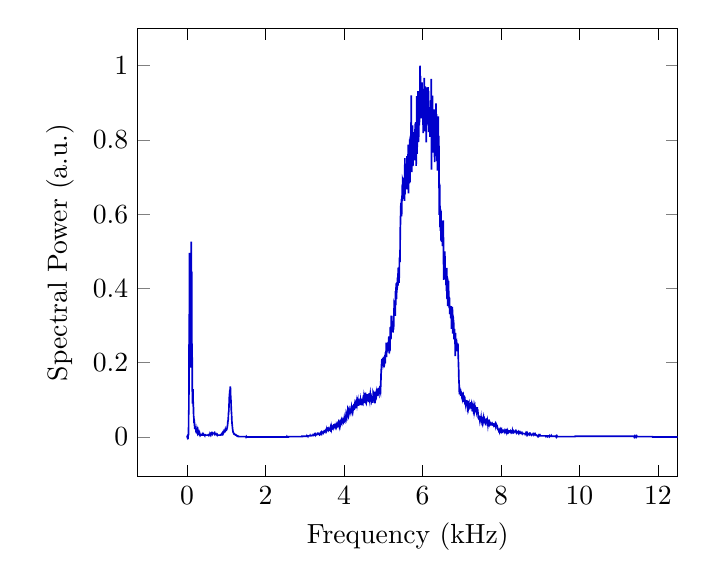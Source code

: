 ﻿
        \begin{tikzpicture}
        
        \begin{axis}[
        xlabel=Frequency (kHz),
        ylabel=Spectral Power (a.u.),
        xtick style={color=black},
xmax=12.5,
        ]
        \addplot [semithick,blue!80!black]
        table {%
        0.0 0.002
0.004 -0.0
0.009 -0.001
0.013 0.004
0.017 -0.006
0.022 0.007
0.026 -0.006
0.03 0.005
0.035 0.005
0.039 0.006
0.043 0.066
0.048 0.074
0.052 0.237
0.057 0.293
0.061 0.355
0.065 0.496
0.07 0.25
0.074 0.287
0.078 0.325
0.083 0.187
0.087 0.318
0.091 0.26
0.096 0.279
0.1 0.257
0.104 0.322
0.109 0.526
0.113 0.334
0.117 0.417
0.122 0.445
0.126 0.219
0.131 0.235
0.135 0.131
0.139 0.09
0.144 0.109
0.148 0.11
0.152 0.129
0.157 0.082
0.161 0.095
0.165 0.073
0.17 0.053
0.174 0.056
0.178 0.038
0.183 0.046
0.187 0.036
0.191 0.032
0.196 0.027
0.2 0.021
0.204 0.027
0.209 0.023
0.213 0.023
0.218 0.022
0.222 0.021
0.226 0.02
0.231 0.014
0.235 0.013
0.239 0.014
0.244 0.014
0.248 0.013
0.252 0.013
0.257 0.02
0.261 0.018
0.265 0.02
0.27 0.027
0.274 0.017
0.278 0.01
0.283 0.011
0.287 0.01
0.292 0.01
0.296 0.01
0.3 0.008
0.305 0.008
0.309 0.01
0.313 0.008
0.318 0.009
0.322 0.01
0.326 0.008
0.331 0.007
0.335 0.007
0.339 0.005
0.344 0.006
0.348 0.006
0.352 0.005
0.357 0.005
0.361 0.005
0.365 0.005
0.37 0.005
0.374 0.005
0.379 0.005
0.383 0.006
0.387 0.005
0.392 0.005
0.396 0.005
0.4 0.006
0.405 0.006
0.409 0.006
0.413 0.008
0.418 0.007
0.422 0.006
0.426 0.005
0.431 0.005
0.435 0.005
0.439 0.005
0.444 0.005
0.448 0.005
0.453 0.004
0.457 0.006
0.461 0.006
0.466 0.005
0.47 0.005
0.474 0.005
0.479 0.005
0.483 0.005
0.487 0.005
0.492 0.005
0.496 0.005
0.5 0.005
0.505 0.005
0.509 0.005
0.513 0.005
0.518 0.005
0.522 0.005
0.526 0.005
0.531 0.005
0.535 0.005
0.54 0.006
0.544 0.006
0.548 0.006
0.553 0.005
0.557 0.006
0.561 0.006
0.566 0.007
0.57 0.007
0.574 0.007
0.579 0.007
0.583 0.007
0.587 0.009
0.592 0.008
0.596 0.006
0.6 0.007
0.605 0.007
0.609 0.009
0.613 0.009
0.618 0.009
0.622 0.01
0.627 0.009
0.631 0.011
0.635 0.011
0.64 0.008
0.644 0.009
0.648 0.01
0.653 0.009
0.657 0.01
0.661 0.01
0.666 0.009
0.67 0.009
0.674 0.009
0.679 0.009
0.683 0.009
0.687 0.009
0.692 0.009
0.696 0.01
0.701 0.009
0.705 0.008
0.709 0.009
0.714 0.007
0.718 0.007
0.722 0.008
0.727 0.007
0.731 0.007
0.735 0.007
0.74 0.007
0.744 0.007
0.748 0.006
0.753 0.006
0.757 0.006
0.761 0.007
0.766 0.006
0.77 0.005
0.774 0.006
0.779 0.005
0.783 0.005
0.788 0.005
0.792 0.005
0.796 0.005
0.801 0.005
0.805 0.005
0.809 0.005
0.814 0.005
0.818 0.005
0.822 0.005
0.827 0.005
0.831 0.005
0.835 0.005
0.84 0.005
0.844 0.005
0.848 0.005
0.853 0.005
0.857 0.006
0.862 0.006
0.866 0.006
0.87 0.006
0.875 0.006
0.879 0.007
0.883 0.006
0.888 0.006
0.892 0.007
0.896 0.007
0.901 0.007
0.905 0.007
0.909 0.009
0.914 0.008
0.918 0.009
0.922 0.011
0.927 0.01
0.931 0.011
0.935 0.012
0.94 0.013
0.944 0.015
0.949 0.014
0.953 0.014
0.957 0.015
0.962 0.017
0.966 0.017
0.97 0.018
0.975 0.02
0.979 0.018
0.983 0.017
0.988 0.018
0.992 0.018
0.996 0.018
1.001 0.019
1.005 0.019
1.009 0.019
1.014 0.02
1.018 0.023
1.022 0.024
1.027 0.028
1.031 0.03
1.036 0.034
1.04 0.041
1.044 0.042
1.049 0.046
1.053 0.053
1.057 0.064
1.062 0.067
1.066 0.071
1.07 0.086
1.075 0.094
1.079 0.109
1.083 0.114
1.088 0.112
1.092 0.121
1.096 0.124
1.101 0.133
1.105 0.136
1.11 0.121
1.114 0.107
1.118 0.102
1.123 0.091
1.127 0.077
1.131 0.069
1.136 0.062
1.14 0.051
1.144 0.042
1.149 0.035
1.153 0.032
1.157 0.027
1.162 0.022
1.166 0.018
1.17 0.016
1.175 0.013
1.179 0.012
1.183 0.012
1.188 0.011
1.192 0.01
1.197 0.008
1.201 0.008
1.205 0.008
1.21 0.007
1.214 0.007
1.218 0.007
1.223 0.007
1.227 0.007
1.231 0.006
1.236 0.006
1.24 0.006
1.244 0.005
1.249 0.005
1.253 0.005
1.257 0.005
1.262 0.004
1.266 0.004
1.27 0.003
1.275 0.003
1.279 0.003
1.284 0.003
1.288 0.002
1.292 0.002
1.297 0.002
1.301 0.002
1.305 0.002
1.31 0.002
1.314 0.001
1.318 0.001
1.323 0.001
1.327 0.001
1.331 0.001
1.336 0.001
1.34 0.001
1.344 0.001
1.349 0.001
1.353 0.001
1.358 0.001
1.362 0.001
1.366 0.001
1.371 0.001
1.375 0.001
1.379 0.001
1.384 0.001
1.388 0.001
1.392 0.001
1.397 0.001
1.401 0.001
1.405 0.001
1.41 0.001
1.414 0.001
1.418 0.001
1.423 0.001
1.427 0.001
1.431 0.001
1.436 0.001
1.44 0.001
1.445 0.001
1.449 0.001
1.453 0.001
1.458 0.001
1.462 0.001
1.466 0.001
1.471 0.001
1.475 0.001
1.479 0.001
1.484 0.001
1.488 0.001
1.492 0.001
1.497 0.001
1.501 0.001
1.505 0.0
1.51 0.001
1.514 0.0
1.519 0.0
1.523 0.0
1.527 0.0
1.532 0.0
1.536 0.0
1.54 0.0
1.545 0.0
1.549 0.0
1.553 0.0
1.558 0.0
1.562 0.0
1.566 0.0
1.571 0.0
1.575 0.0
1.579 0.0
1.584 0.0
1.588 0.0
1.592 0.0
1.597 0.0
1.601 0.0
1.606 0.0
1.61 0.0
1.614 0.0
1.619 0.0
1.623 0.0
1.627 0.0
1.632 0.0
1.636 0.0
1.64 0.0
1.645 0.0
1.649 0.0
1.653 0.0
1.658 0.0
1.662 0.0
1.666 0.0
1.671 0.0
1.675 0.0
1.679 0.0
1.684 0.0
1.688 0.0
1.693 0.0
1.697 0.0
1.701 0.0
1.706 0.0
1.71 0.0
1.714 0.0
1.719 0.0
1.723 0.0
1.727 0.0
1.732 0.0
1.736 0.0
1.74 0.0
1.745 0.0
1.749 0.0
1.753 0.0
1.758 0.0
1.762 0.0
1.767 0.0
1.771 0.0
1.775 0.0
1.78 0.0
1.784 0.0
1.788 0.0
1.793 0.0
1.797 0.0
1.801 0.0
1.806 0.0
1.81 0.0
1.814 0.0
1.819 0.0
1.823 0.0
1.827 0.0
1.832 0.0
1.836 0.0
1.84 0.0
1.845 0.0
1.849 0.0
1.854 0.0
1.858 0.0
1.862 0.0
1.867 0.0
1.871 0.0
1.875 0.0
1.88 0.0
1.884 0.0
1.888 0.0
1.893 0.0
1.897 0.0
1.901 0.0
1.906 0.0
1.91 0.0
1.914 0.0
1.919 0.0
1.923 0.0
1.928 0.0
1.932 0.0
1.936 0.0
1.941 0.0
1.945 0.0
1.949 0.0
1.954 0.0
1.958 0.0
1.962 0.0
1.967 0.0
1.971 0.0
1.975 0.0
1.98 0.0
1.984 0.0
1.988 0.0
1.993 0.0
1.997 0.0
2.001 0.0
2.006 0.0
2.01 0.0
2.015 0.0
2.019 0.0
2.023 0.0
2.028 0.0
2.032 0.0
2.036 0.0
2.041 0.0
2.045 0.0
2.049 0.0
2.054 0.0
2.058 0.0
2.062 0.0
2.067 0.0
2.071 0.0
2.075 0.0
2.08 0.0
2.084 0.0
2.088 0.0
2.093 0.0
2.097 0.0
2.102 0.0
2.106 0.0
2.11 0.0
2.115 0.0
2.119 0.0
2.123 0.0
2.128 0.0
2.132 0.0
2.136 0.0
2.141 0.0
2.145 0.0
2.149 0.0
2.154 0.0
2.158 0.0
2.162 0.0
2.167 0.0
2.171 0.0
2.176 0.0
2.18 0.0
2.184 0.0
2.189 0.0
2.193 0.0
2.197 0.0
2.202 0.0
2.206 0.0
2.21 0.0
2.215 0.0
2.219 0.0
2.223 0.0
2.228 0.0
2.232 0.0
2.236 0.0
2.241 0.0
2.245 0.0
2.249 0.0
2.254 0.0
2.258 0.0
2.263 0.0
2.267 0.0
2.271 0.0
2.276 0.0
2.28 0.0
2.284 0.0
2.289 0.0
2.293 0.0
2.297 0.0
2.302 0.0
2.306 0.0
2.31 0.0
2.315 0.0
2.319 0.0
2.323 0.0
2.328 0.0
2.332 0.0
2.337 0.0
2.341 0.0
2.345 0.0
2.35 0.0
2.354 0.0
2.358 0.0
2.363 0.0
2.367 0.0
2.371 0.0
2.376 0.0
2.38 0.0
2.384 0.0
2.389 0.0
2.393 0.0
2.397 0.0
2.402 0.0
2.406 0.0
2.41 0.0
2.415 0.0
2.419 0.0
2.424 0.0
2.428 0.0
2.432 0.0
2.437 0.0
2.441 0.0
2.445 0.0
2.45 0.0
2.454 0.0
2.458 0.0
2.463 0.0
2.467 0.0
2.471 0.0
2.476 0.0
2.48 0.0
2.484 0.0
2.489 0.0
2.493 0.0
2.497 0.0
2.502 0.0
2.506 0.0
2.511 0.0
2.515 0.0
2.519 0.0
2.524 0.0
2.528 0.0
2.532 0.0
2.537 0.0
2.541 0.0
2.545 0.001
2.55 0.0
2.554 0.0
2.558 0.0
2.563 0.0
2.567 0.0
2.571 0.0
2.576 0.0
2.58 0.0
2.585 0.0
2.589 0.001
2.593 0.001
2.598 0.001
2.602 0.001
2.606 0.001
2.611 0.001
2.615 0.001
2.619 0.001
2.624 0.001
2.628 0.001
2.632 0.001
2.637 0.001
2.641 0.001
2.645 0.001
2.65 0.001
2.654 0.001
2.658 0.001
2.663 0.001
2.667 0.001
2.672 0.001
2.676 0.001
2.68 0.001
2.685 0.001
2.689 0.001
2.693 0.001
2.698 0.001
2.702 0.001
2.706 0.001
2.711 0.001
2.715 0.001
2.719 0.001
2.724 0.001
2.728 0.001
2.732 0.001
2.737 0.001
2.741 0.001
2.745 0.001
2.75 0.001
2.754 0.001
2.759 0.001
2.763 0.001
2.767 0.001
2.772 0.001
2.776 0.001
2.78 0.001
2.785 0.001
2.789 0.001
2.793 0.001
2.798 0.001
2.802 0.001
2.806 0.001
2.811 0.001
2.815 0.001
2.819 0.001
2.824 0.001
2.828 0.001
2.833 0.001
2.837 0.001
2.841 0.001
2.846 0.001
2.85 0.001
2.854 0.001
2.859 0.001
2.863 0.001
2.867 0.001
2.872 0.001
2.876 0.001
2.88 0.001
2.885 0.001
2.889 0.001
2.893 0.001
2.898 0.001
2.902 0.001
2.906 0.001
2.911 0.001
2.915 0.001
2.92 0.001
2.924 0.002
2.928 0.002
2.933 0.001
2.937 0.001
2.941 0.001
2.946 0.001
2.95 0.002
2.954 0.002
2.959 0.002
2.963 0.002
2.967 0.002
2.972 0.002
2.976 0.002
2.98 0.002
2.985 0.002
2.989 0.002
2.994 0.002
2.998 0.002
3.002 0.002
3.007 0.002
3.011 0.002
3.015 0.002
3.02 0.002
3.024 0.002
3.028 0.002
3.033 0.002
3.037 0.002
3.041 0.002
3.046 0.002
3.05 0.002
3.054 0.003
3.059 0.002
3.063 0.002
3.067 0.002
3.072 0.002
3.076 0.003
3.081 0.003
3.085 0.002
3.089 0.003
3.094 0.003
3.098 0.003
3.102 0.003
3.107 0.003
3.111 0.003
3.115 0.003
3.12 0.003
3.124 0.003
3.128 0.003
3.133 0.003
3.137 0.004
3.141 0.003
3.146 0.003
3.15 0.004
3.154 0.004
3.159 0.003
3.163 0.003
3.168 0.004
3.172 0.004
3.176 0.004
3.181 0.004
3.185 0.004
3.189 0.004
3.194 0.004
3.198 0.004
3.202 0.004
3.207 0.004
3.211 0.005
3.215 0.004
3.22 0.004
3.224 0.004
3.228 0.004
3.233 0.005
3.237 0.005
3.242 0.005
3.246 0.006
3.25 0.005
3.255 0.005
3.259 0.006
3.263 0.005
3.268 0.005
3.272 0.006
3.276 0.005
3.281 0.006
3.285 0.007
3.289 0.006
3.294 0.006
3.298 0.006
3.302 0.006
3.307 0.007
3.311 0.007
3.315 0.007
3.32 0.007
3.324 0.007
3.329 0.008
3.333 0.007
3.337 0.007
3.342 0.008
3.346 0.007
3.35 0.007
3.355 0.009
3.359 0.009
3.363 0.009
3.368 0.009
3.372 0.008
3.376 0.009
3.381 0.009
3.385 0.008
3.389 0.009
3.394 0.01
3.398 0.009
3.403 0.01
3.407 0.01
3.411 0.01
3.416 0.011
3.42 0.01
3.424 0.011
3.429 0.011
3.433 0.01
3.437 0.012
3.442 0.011
3.446 0.011
3.45 0.011
3.455 0.011
3.459 0.013
3.463 0.013
3.468 0.012
3.472 0.014
3.476 0.014
3.481 0.013
3.485 0.014
3.49 0.014
3.494 0.015
3.498 0.014
3.503 0.014
3.507 0.014
3.511 0.015
3.516 0.015
3.52 0.014
3.524 0.015
3.529 0.016
3.533 0.017
3.537 0.016
3.542 0.016
3.546 0.016
3.55 0.018
3.555 0.02
3.559 0.017
3.563 0.018
3.568 0.018
3.572 0.019
3.577 0.02
3.581 0.02
3.585 0.021
3.59 0.02
3.594 0.021
3.598 0.02
3.603 0.019
3.607 0.021
3.611 0.02
3.616 0.021
3.62 0.022
3.624 0.022
3.629 0.021
3.633 0.022
3.637 0.023
3.642 0.023
3.646 0.024
3.651 0.022
3.655 0.024
3.659 0.026
3.664 0.024
3.668 0.026
3.672 0.024
3.677 0.022
3.681 0.027
3.685 0.025
3.69 0.025
3.694 0.027
3.698 0.026
3.703 0.029
3.707 0.029
3.711 0.026
3.716 0.027
3.72 0.028
3.724 0.026
3.729 0.027
3.733 0.03
3.738 0.032
3.742 0.032
3.746 0.028
3.751 0.03
3.755 0.031
3.759 0.03
3.764 0.032
3.768 0.032
3.772 0.032
3.777 0.028
3.781 0.027
3.785 0.034
3.79 0.034
3.794 0.034
3.798 0.033
3.803 0.031
3.807 0.034
3.811 0.033
3.816 0.032
3.82 0.031
3.825 0.033
3.829 0.034
3.833 0.03
3.838 0.031
3.842 0.034
3.846 0.034
3.851 0.032
3.855 0.033
3.859 0.034
3.864 0.034
3.868 0.039
3.872 0.038
3.877 0.034
3.881 0.036
3.885 0.04
3.89 0.04
3.894 0.035
3.899 0.039
3.903 0.038
3.907 0.034
3.912 0.037
3.916 0.035
3.92 0.035
3.925 0.038
3.929 0.038
3.933 0.041
3.938 0.038
3.942 0.037
3.946 0.041
3.951 0.039
3.955 0.04
3.959 0.042
3.964 0.039
3.968 0.039
3.972 0.039
3.977 0.041
3.981 0.042
3.986 0.042
3.99 0.044
3.994 0.04
3.999 0.041
4.003 0.047
4.007 0.05
4.012 0.046
4.016 0.045
4.02 0.044
4.025 0.049
4.029 0.05
4.033 0.044
4.038 0.052
4.042 0.052
4.046 0.051
4.051 0.057
4.055 0.054
4.06 0.05
4.064 0.052
4.068 0.058
4.073 0.056
4.077 0.061
4.081 0.065
4.086 0.056
4.09 0.065
4.094 0.07
4.099 0.067
4.103 0.063
4.107 0.061
4.112 0.068
4.116 0.066
4.12 0.069
4.125 0.071
4.129 0.063
4.133 0.065
4.138 0.066
4.142 0.071
4.147 0.066
4.151 0.063
4.155 0.074
4.16 0.074
4.164 0.072
4.168 0.07
4.173 0.077
4.177 0.07
4.181 0.076
4.186 0.082
4.19 0.074
4.194 0.079
4.199 0.076
4.203 0.084
4.207 0.081
4.212 0.074
4.216 0.082
4.22 0.076
4.225 0.085
4.229 0.082
4.234 0.075
4.238 0.078
4.242 0.083
4.247 0.084
4.251 0.077
4.255 0.089
4.26 0.084
4.264 0.072
4.268 0.085
4.273 0.088
4.277 0.085
4.281 0.081
4.286 0.081
4.29 0.081
4.294 0.081
4.299 0.087
4.303 0.085
4.308 0.087
4.312 0.086
4.316 0.088
4.321 0.093
4.325 0.096
4.329 0.093
4.334 0.088
4.338 0.091
4.342 0.097
4.347 0.099
4.351 0.086
4.355 0.091
4.36 0.103
4.364 0.092
4.368 0.084
4.373 0.089
4.377 0.091
4.381 0.092
4.386 0.092
4.39 0.093
4.395 0.097
4.399 0.098
4.403 0.086
4.408 0.097
4.412 0.101
4.416 0.092
4.421 0.097
4.425 0.093
4.429 0.089
4.434 0.096
4.438 0.086
4.442 0.094
4.447 0.094
4.451 0.085
4.455 0.103
4.46 0.098
4.464 0.09
4.469 0.1
4.473 0.091
4.477 0.095
4.482 0.099
4.486 0.097
4.49 0.102
4.495 0.094
4.499 0.095
4.503 0.102
4.508 0.108
4.512 0.105
4.516 0.1
4.521 0.097
4.525 0.091
4.529 0.101
4.534 0.105
4.538 0.102
4.542 0.095
4.547 0.1
4.551 0.119
4.556 0.093
4.56 0.092
4.564 0.114
4.569 0.102
4.573 0.105
4.577 0.095
4.582 0.096
4.586 0.111
4.59 0.102
4.595 0.102
4.599 0.115
4.603 0.108
4.608 0.101
4.612 0.106
4.616 0.102
4.621 0.102
4.625 0.098
4.629 0.103
4.634 0.096
4.638 0.096
4.643 0.118
4.647 0.114
4.651 0.1
4.656 0.097
4.66 0.102
4.664 0.111
4.669 0.115
4.673 0.11
4.677 0.101
4.682 0.111
4.686 0.114
4.69 0.104
4.695 0.101
4.699 0.099
4.703 0.103
4.708 0.1
4.712 0.094
4.717 0.105
4.721 0.105
4.725 0.103
4.73 0.104
4.734 0.092
4.738 0.099
4.743 0.115
4.747 0.113
4.751 0.107
4.756 0.104
4.76 0.103
4.764 0.107
4.769 0.103
4.773 0.102
4.777 0.114
4.782 0.105
4.786 0.107
4.79 0.106
4.795 0.104
4.799 0.122
4.804 0.112
4.808 0.114
4.812 0.117
4.817 0.108
4.821 0.113
4.825 0.111
4.83 0.116
4.834 0.112
4.838 0.112
4.843 0.118
4.847 0.111
4.851 0.13
4.856 0.125
4.86 0.112
4.864 0.13
4.869 0.114
4.873 0.118
4.878 0.132
4.882 0.119
4.886 0.119
4.891 0.117
4.895 0.124
4.899 0.128
4.904 0.118
4.908 0.118
4.912 0.133
4.917 0.137
4.921 0.125
4.925 0.123
4.93 0.121
4.934 0.132
4.938 0.149
4.943 0.156
4.947 0.183
4.951 0.173
4.956 0.187
4.96 0.206
4.965 0.191
4.969 0.21
4.973 0.198
4.978 0.209
4.982 0.197
4.986 0.197
4.991 0.213
4.995 0.191
4.999 0.212
5.004 0.204
5.008 0.207
5.012 0.216
5.017 0.188
5.021 0.201
5.025 0.209
5.03 0.201
5.034 0.199
5.038 0.202
5.043 0.221
5.047 0.215
5.052 0.198
5.056 0.22
5.06 0.228
5.065 0.221
5.069 0.232
5.073 0.227
5.078 0.254
5.082 0.244
5.086 0.215
5.091 0.25
5.095 0.246
5.099 0.23
5.104 0.253
5.108 0.25
5.112 0.247
5.117 0.24
5.121 0.231
5.126 0.25
5.13 0.256
5.134 0.24
5.139 0.238
5.143 0.271
5.147 0.243
5.152 0.225
5.156 0.264
5.16 0.257
5.165 0.247
5.169 0.252
5.173 0.25
5.178 0.285
5.182 0.284
5.186 0.262
5.191 0.297
5.195 0.276
5.199 0.275
5.204 0.327
5.208 0.304
5.213 0.3
5.217 0.311
5.221 0.29
5.226 0.29
5.23 0.283
5.234 0.304
5.239 0.309
5.243 0.293
5.247 0.307
5.252 0.281
5.256 0.306
5.26 0.326
5.265 0.29
5.269 0.32
5.273 0.332
5.278 0.354
5.282 0.352
5.286 0.331
5.291 0.362
5.295 0.34
5.3 0.368
5.304 0.359
5.308 0.326
5.313 0.393
5.317 0.355
5.321 0.363
5.326 0.403
5.33 0.378
5.334 0.415
5.339 0.371
5.343 0.392
5.347 0.416
5.352 0.396
5.356 0.41
5.36 0.401
5.365 0.428
5.369 0.429
5.374 0.407
5.378 0.439
5.382 0.456
5.387 0.436
5.391 0.435
5.395 0.427
5.4 0.425
5.404 0.415
5.408 0.441
5.413 0.48
5.417 0.482
5.421 0.474
5.426 0.471
5.43 0.511
5.434 0.56
5.439 0.575
5.443 0.602
5.447 0.62
5.452 0.63
5.456 0.618
5.461 0.618
5.465 0.641
5.469 0.594
5.474 0.633
5.478 0.65
5.482 0.635
5.487 0.681
5.491 0.66
5.495 0.692
5.5 0.69
5.504 0.641
5.508 0.659
5.513 0.654
5.517 0.698
5.521 0.68
5.526 0.659
5.53 0.666
5.535 0.65
5.539 0.664
5.543 0.636
5.548 0.709
5.552 0.751
5.556 0.653
5.561 0.678
5.565 0.69
5.569 0.718
5.574 0.719
5.578 0.69
5.582 0.735
5.587 0.7
5.591 0.729
5.595 0.677
5.6 0.667
5.604 0.756
5.608 0.674
5.613 0.687
5.617 0.715
5.622 0.718
5.626 0.735
5.63 0.719
5.635 0.787
5.639 0.773
5.643 0.656
5.648 0.702
5.652 0.748
5.656 0.716
5.661 0.736
5.665 0.683
5.669 0.687
5.674 0.801
5.678 0.721
5.682 0.686
5.687 0.804
5.691 0.806
5.695 0.784
5.7 0.784
5.704 0.766
5.709 0.835
5.713 0.92
5.717 0.8
5.722 0.801
5.726 0.815
5.73 0.713
5.735 0.805
5.739 0.771
5.743 0.755
5.748 0.839
5.752 0.765
5.756 0.729
5.761 0.754
5.765 0.801
5.769 0.775
5.774 0.764
5.778 0.821
5.783 0.798
5.787 0.756
5.791 0.801
5.796 0.817
5.8 0.788
5.804 0.745
5.809 0.803
5.813 0.844
5.817 0.807
5.822 0.816
5.826 0.809
5.83 0.848
5.835 0.824
5.839 0.73
5.843 0.817
5.848 0.828
5.852 0.866
5.856 0.918
5.861 0.762
5.865 0.782
5.87 0.812
5.874 0.834
5.878 0.909
5.883 0.885
5.887 0.931
5.891 0.9
5.896 0.794
5.9 0.805
5.904 0.809
5.909 0.859
5.913 0.912
5.917 0.839
5.922 0.847
5.926 0.894
5.93 0.862
5.935 0.914
5.939 1.0
5.944 0.914
5.948 0.859
5.952 0.972
5.957 0.927
5.961 0.858
5.965 0.884
5.97 0.911
5.974 0.891
5.978 0.871
5.983 0.893
5.987 0.926
5.991 0.955
5.996 0.877
6.0 0.871
6.004 0.925
6.009 0.91
6.013 0.871
6.017 0.818
6.022 0.889
6.026 0.888
6.031 0.844
6.035 0.839
6.039 0.84
6.044 0.967
6.048 0.905
6.052 0.823
6.057 0.943
6.061 0.909
6.065 0.883
6.07 0.944
6.074 0.902
6.078 0.902
6.083 0.904
6.087 0.883
6.091 0.851
6.096 0.793
6.1 0.874
6.104 0.891
6.109 0.878
6.113 0.877
6.118 0.878
6.122 0.941
6.126 0.927
6.131 0.922
6.135 0.849
6.139 0.847
6.144 0.942
6.148 0.863
6.152 0.932
6.157 0.901
6.161 0.821
6.165 0.888
6.17 0.853
6.174 0.884
6.178 0.834
6.183 0.856
6.187 0.886
6.192 0.808
6.196 0.865
6.2 0.845
6.205 0.814
6.209 0.878
6.213 0.907
6.218 0.831
6.222 0.964
6.226 0.94
6.231 0.72
6.235 0.818
6.239 0.868
6.244 0.827
6.248 0.851
6.252 0.852
6.257 0.919
6.261 0.847
6.265 0.811
6.27 0.876
6.274 0.777
6.279 0.766
6.283 0.811
6.287 0.831
6.292 0.882
6.296 0.842
6.3 0.864
6.305 0.822
6.309 0.74
6.313 0.78
6.318 0.767
6.322 0.794
6.326 0.773
6.331 0.802
6.335 0.837
6.339 0.798
6.344 0.898
6.348 0.815
6.352 0.797
6.357 0.869
6.361 0.743
6.366 0.852
6.37 0.819
6.374 0.792
6.379 0.848
6.383 0.717
6.387 0.769
6.392 0.738
6.396 0.764
6.4 0.863
6.405 0.761
6.409 0.741
6.413 0.767
6.418 0.811
6.422 0.694
6.426 0.598
6.431 0.666
6.435 0.679
6.44 0.677
6.444 0.629
6.448 0.565
6.453 0.586
6.457 0.614
6.461 0.555
6.466 0.59
6.47 0.609
6.474 0.529
6.479 0.562
6.483 0.555
6.487 0.525
6.492 0.57
6.496 0.551
6.5 0.558
6.505 0.582
6.509 0.514
6.513 0.522
6.518 0.546
6.522 0.539
6.527 0.569
6.531 0.583
6.535 0.512
6.54 0.423
6.544 0.475
6.548 0.481
6.553 0.436
6.557 0.487
6.561 0.477
6.566 0.461
6.57 0.5
6.574 0.471
6.579 0.427
6.583 0.451
6.587 0.426
6.592 0.451
6.596 0.441
6.601 0.409
6.605 0.449
6.609 0.395
6.614 0.395
6.618 0.455
6.622 0.423
6.627 0.371
6.631 0.398
6.635 0.426
6.64 0.393
6.644 0.352
6.648 0.372
6.653 0.418
6.657 0.416
6.661 0.42
6.666 0.401
6.67 0.379
6.674 0.377
6.679 0.353
6.683 0.347
6.688 0.375
6.692 0.357
6.696 0.331
6.701 0.346
6.705 0.35
6.709 0.353
6.714 0.34
6.718 0.321
6.722 0.332
6.727 0.342
6.731 0.352
6.735 0.319
6.74 0.291
6.744 0.326
6.748 0.323
6.753 0.291
6.757 0.308
6.761 0.35
6.766 0.332
6.77 0.278
6.775 0.305
6.779 0.324
6.783 0.322
6.788 0.317
6.792 0.291
6.796 0.308
6.801 0.282
6.805 0.263
6.809 0.272
6.814 0.27
6.818 0.291
6.822 0.27
6.827 0.266
6.831 0.249
6.835 0.218
6.84 0.272
6.844 0.28
6.849 0.232
6.853 0.247
6.857 0.253
6.862 0.255
6.866 0.256
6.87 0.241
6.875 0.241
6.879 0.247
6.883 0.235
6.888 0.231
6.892 0.244
6.896 0.242
6.901 0.252
6.905 0.247
6.909 0.223
6.914 0.208
6.918 0.194
6.922 0.182
6.927 0.157
6.931 0.147
6.936 0.139
6.94 0.115
6.944 0.121
6.949 0.128
6.953 0.125
6.957 0.121
6.962 0.12
6.966 0.13
6.97 0.117
6.975 0.118
6.979 0.124
6.983 0.111
6.988 0.117
6.992 0.116
6.996 0.114
7.001 0.12
7.005 0.106
7.01 0.104
7.014 0.108
7.018 0.11
7.023 0.12
7.027 0.114
7.031 0.104
7.036 0.106
7.04 0.108
7.044 0.103
7.049 0.101
7.053 0.094
7.057 0.104
7.062 0.112
7.066 0.094
7.07 0.102
7.075 0.108
7.079 0.097
7.083 0.098
7.088 0.098
7.092 0.091
7.097 0.088
7.101 0.097
7.105 0.094
7.11 0.086
7.114 0.097
7.118 0.094
7.123 0.097
7.127 0.097
7.131 0.087
7.136 0.091
7.14 0.093
7.144 0.092
7.149 0.087
7.153 0.081
7.157 0.084
7.162 0.091
7.166 0.097
7.17 0.088
7.175 0.083
7.179 0.087
7.184 0.089
7.188 0.082
7.192 0.083
7.197 0.082
7.201 0.081
7.205 0.086
7.21 0.078
7.214 0.083
7.218 0.082
7.223 0.083
7.227 0.087
7.231 0.082
7.236 0.094
7.24 0.086
7.244 0.081
7.249 0.08
7.253 0.076
7.258 0.086
7.262 0.084
7.266 0.069
7.271 0.076
7.275 0.081
7.279 0.072
7.284 0.079
7.288 0.082
7.292 0.078
7.297 0.082
7.301 0.08
7.305 0.074
7.31 0.075
7.314 0.077
7.318 0.071
7.323 0.075
7.327 0.078
7.331 0.073
7.336 0.076
7.34 0.07
7.345 0.071
7.349 0.079
7.353 0.079
7.358 0.069
7.362 0.069
7.366 0.073
7.371 0.071
7.375 0.075
7.379 0.07
7.384 0.073
7.388 0.073
7.392 0.073
7.397 0.08
7.401 0.071
7.405 0.066
7.41 0.064
7.414 0.065
7.418 0.059
7.423 0.05
7.427 0.055
7.432 0.053
7.436 0.049
7.44 0.049
7.445 0.048
7.449 0.049
7.453 0.049
7.458 0.047
7.462 0.044
7.466 0.047
7.471 0.045
7.475 0.047
7.479 0.055
7.484 0.048
7.488 0.048
7.492 0.051
7.497 0.044
7.501 0.049
7.506 0.05
7.51 0.046
7.514 0.048
7.519 0.047
7.523 0.045
7.527 0.041
7.532 0.044
7.536 0.045
7.54 0.043
7.545 0.046
7.549 0.041
7.553 0.043
7.558 0.047
7.562 0.042
7.566 0.042
7.571 0.044
7.575 0.045
7.579 0.041
7.584 0.04
7.588 0.044
7.593 0.042
7.597 0.04
7.601 0.042
7.606 0.04
7.61 0.039
7.614 0.041
7.619 0.042
7.623 0.04
7.627 0.042
7.632 0.04
7.636 0.041
7.64 0.042
7.645 0.041
7.649 0.043
7.653 0.038
7.658 0.038
7.662 0.039
7.667 0.034
7.671 0.038
7.675 0.037
7.68 0.038
7.684 0.039
7.688 0.034
7.693 0.039
7.697 0.039
7.701 0.037
7.706 0.038
7.71 0.034
7.714 0.035
7.719 0.039
7.723 0.038
7.727 0.036
7.732 0.037
7.736 0.037
7.74 0.036
7.745 0.035
7.749 0.033
7.754 0.033
7.758 0.034
7.762 0.035
7.767 0.036
7.771 0.036
7.775 0.037
7.78 0.036
7.784 0.034
7.788 0.033
7.793 0.032
7.797 0.032
7.801 0.033
7.806 0.032
7.81 0.035
7.814 0.035
7.819 0.034
7.823 0.033
7.827 0.03
7.832 0.029
7.836 0.029
7.841 0.029
7.845 0.031
7.849 0.032
7.854 0.034
7.858 0.032
7.862 0.03
7.867 0.034
7.871 0.033
7.875 0.03
7.88 0.03
7.884 0.033
7.888 0.032
7.893 0.03
7.897 0.03
7.901 0.03
7.906 0.027
7.91 0.024
7.915 0.024
7.919 0.021
7.923 0.02
7.928 0.02
7.932 0.02
7.936 0.02
7.941 0.018
7.945 0.019
7.949 0.019
7.954 0.019
7.958 0.018
7.962 0.016
7.967 0.019
7.971 0.02
7.975 0.019
7.98 0.019
7.984 0.019
7.988 0.02
7.993 0.017
7.997 0.018
8.002 0.019
8.006 0.017
8.01 0.018
8.015 0.019
8.019 0.016
8.023 0.017
8.028 0.017
8.032 0.016
8.036 0.017
8.041 0.017
8.045 0.017
8.049 0.016
8.054 0.018
8.058 0.018
8.062 0.016
8.067 0.015
8.071 0.015
8.076 0.016
8.08 0.017
8.084 0.017
8.089 0.015
8.093 0.014
8.097 0.016
8.102 0.015
8.106 0.015
8.11 0.017
8.115 0.016
8.119 0.015
8.123 0.016
8.128 0.017
8.132 0.016
8.136 0.017
8.141 0.016
8.145 0.014
8.149 0.016
8.154 0.015
8.158 0.016
8.163 0.015
8.167 0.014
8.171 0.016
8.176 0.014
8.18 0.015
8.184 0.015
8.189 0.014
8.193 0.016
8.197 0.016
8.202 0.016
8.206 0.015
8.21 0.015
8.215 0.015
8.219 0.015
8.223 0.015
8.228 0.014
8.232 0.016
8.236 0.016
8.241 0.015
8.245 0.016
8.25 0.015
8.254 0.015
8.258 0.015
8.263 0.014
8.267 0.016
8.271 0.016
8.276 0.014
8.28 0.015
8.284 0.013
8.289 0.013
8.293 0.016
8.297 0.014
8.302 0.013
8.306 0.014
8.31 0.014
8.315 0.015
8.319 0.014
8.324 0.015
8.328 0.014
8.332 0.013
8.337 0.014
8.341 0.014
8.345 0.014
8.35 0.014
8.354 0.014
8.358 0.014
8.363 0.014
8.367 0.015
8.371 0.014
8.376 0.014
8.38 0.014
8.384 0.013
8.389 0.015
8.393 0.014
8.397 0.012
8.402 0.013
8.406 0.013
8.411 0.013
8.415 0.011
8.419 0.011
8.424 0.012
8.428 0.011
8.432 0.011
8.437 0.011
8.441 0.012
8.445 0.011
8.45 0.01
8.454 0.012
8.458 0.011
8.463 0.011
8.467 0.011
8.471 0.011
8.476 0.012
8.48 0.01
8.485 0.01
8.489 0.011
8.493 0.01
8.498 0.01
8.502 0.01
8.506 0.01
8.511 0.011
8.515 0.01
8.519 0.01
8.524 0.01
8.528 0.01
8.532 0.009
8.537 0.009
8.541 0.01
8.545 0.009
8.55 0.01
8.554 0.01
8.558 0.009
8.563 0.009
8.567 0.009
8.572 0.009
8.576 0.009
8.58 0.009
8.585 0.009
8.589 0.009
8.593 0.009
8.598 0.009
8.602 0.009
8.606 0.009
8.611 0.009
8.615 0.008
8.619 0.009
8.624 0.009
8.628 0.009
8.632 0.01
8.637 0.008
8.641 0.008
8.645 0.008
8.65 0.008
8.654 0.009
8.659 0.007
8.663 0.008
8.667 0.008
8.672 0.007
8.676 0.009
8.68 0.008
8.685 0.007
8.689 0.008
8.693 0.008
8.698 0.008
8.702 0.007
8.706 0.007
8.711 0.007
8.715 0.007
8.719 0.008
8.724 0.007
8.728 0.008
8.733 0.007
8.737 0.007
8.741 0.007
8.746 0.007
8.75 0.007
8.754 0.008
8.759 0.007
8.763 0.006
8.767 0.006
8.772 0.007
8.776 0.007
8.78 0.006
8.785 0.007
8.789 0.007
8.793 0.007
8.798 0.007
8.802 0.006
8.806 0.006
8.811 0.007
8.815 0.006
8.82 0.006
8.824 0.006
8.828 0.006
8.833 0.007
8.837 0.006
8.841 0.007
8.846 0.006
8.85 0.006
8.854 0.007
8.859 0.006
8.863 0.006
8.867 0.006
8.872 0.006
8.876 0.007
8.88 0.006
8.885 0.006
8.889 0.006
8.893 0.005
8.898 0.005
8.902 0.004
8.907 0.004
8.911 0.004
8.915 0.004
8.92 0.004
8.924 0.004
8.928 0.004
8.933 0.004
8.937 0.003
8.941 0.004
8.946 0.004
8.95 0.003
8.954 0.003
8.959 0.004
8.963 0.003
8.967 0.004
8.972 0.003
8.976 0.003
8.981 0.003
8.985 0.003
8.989 0.004
8.994 0.003
8.998 0.003
9.002 0.004
9.007 0.003
9.011 0.003
9.015 0.003
9.02 0.003
9.024 0.003
9.028 0.003
9.033 0.003
9.037 0.003
9.041 0.003
9.046 0.003
9.05 0.003
9.054 0.003
9.059 0.003
9.063 0.003
9.068 0.003
9.072 0.003
9.076 0.003
9.081 0.003
9.085 0.003
9.089 0.003
9.094 0.003
9.098 0.003
9.102 0.003
9.107 0.003
9.111 0.003
9.115 0.003
9.12 0.003
9.124 0.003
9.128 0.003
9.133 0.003
9.137 0.003
9.142 0.002
9.146 0.003
9.15 0.003
9.155 0.003
9.159 0.003
9.163 0.003
9.168 0.003
9.172 0.003
9.176 0.003
9.181 0.002
9.185 0.003
9.189 0.003
9.194 0.003
9.198 0.003
9.202 0.003
9.207 0.003
9.211 0.003
9.215 0.003
9.22 0.003
9.224 0.002
9.229 0.003
9.233 0.003
9.237 0.002
9.242 0.003
9.246 0.002
9.25 0.002
9.255 0.002
9.259 0.002
9.263 0.002
9.268 0.002
9.272 0.002
9.276 0.002
9.281 0.002
9.285 0.003
9.289 0.002
9.294 0.002
9.298 0.002
9.302 0.002
9.307 0.002
9.311 0.002
9.316 0.002
9.32 0.002
9.324 0.002
9.329 0.002
9.333 0.002
9.337 0.002
9.342 0.002
9.346 0.002
9.35 0.002
9.355 0.002
9.359 0.002
9.363 0.002
9.368 0.002
9.372 0.002
9.376 0.002
9.381 0.002
9.385 0.002
9.39 0.002
9.394 0.002
9.398 0.002
9.403 0.001
9.407 0.002
9.411 0.001
9.416 0.002
9.42 0.002
9.424 0.001
9.429 0.002
9.433 0.001
9.437 0.001
9.442 0.001
9.446 0.001
9.45 0.001
9.455 0.001
9.459 0.001
9.463 0.001
9.468 0.001
9.472 0.001
9.477 0.001
9.481 0.001
9.485 0.001
9.49 0.001
9.494 0.001
9.498 0.001
9.503 0.001
9.507 0.001
9.511 0.001
9.516 0.001
9.52 0.001
9.524 0.001
9.529 0.001
9.533 0.001
9.537 0.001
9.542 0.001
9.546 0.001
9.551 0.001
9.555 0.001
9.559 0.001
9.564 0.001
9.568 0.001
9.572 0.001
9.577 0.001
9.581 0.001
9.585 0.001
9.59 0.001
9.594 0.001
9.598 0.001
9.603 0.001
9.607 0.001
9.611 0.001
9.616 0.001
9.62 0.001
9.624 0.001
9.629 0.001
9.633 0.001
9.638 0.001
9.642 0.001
9.646 0.001
9.651 0.001
9.655 0.001
9.659 0.001
9.664 0.001
9.668 0.001
9.672 0.001
9.677 0.001
9.681 0.001
9.685 0.001
9.69 0.001
9.694 0.001
9.698 0.001
9.703 0.001
9.707 0.001
9.711 0.001
9.716 0.001
9.72 0.001
9.725 0.001
9.729 0.001
9.733 0.001
9.738 0.001
9.742 0.001
9.746 0.001
9.751 0.001
9.755 0.001
9.759 0.001
9.764 0.001
9.768 0.001
9.772 0.001
9.777 0.001
9.781 0.001
9.785 0.001
9.79 0.001
9.794 0.001
9.799 0.001
9.803 0.001
9.807 0.001
9.812 0.001
9.816 0.001
9.82 0.001
9.825 0.001
9.829 0.001
9.833 0.001
9.838 0.001
9.842 0.001
9.846 0.001
9.851 0.001
9.855 0.001
9.859 0.001
9.864 0.001
9.868 0.001
9.872 0.001
9.877 0.001
9.881 0.001
9.886 0.001
9.89 0.002
9.894 0.002
9.899 0.002
9.903 0.002
9.907 0.002
9.912 0.002
9.916 0.002
9.92 0.002
9.925 0.002
9.929 0.002
9.933 0.002
9.938 0.002
9.942 0.002
9.946 0.002
9.951 0.002
9.955 0.002
9.959 0.002
9.964 0.002
9.968 0.002
9.973 0.002
9.977 0.002
9.981 0.002
9.986 0.002
9.99 0.002
9.994 0.002
9.999 0.002
10.003 0.002
10.007 0.002
10.012 0.002
10.016 0.002
10.02 0.002
10.025 0.002
10.029 0.002
10.033 0.002
10.038 0.002
10.042 0.002
10.047 0.002
10.051 0.002
10.055 0.002
10.06 0.002
10.064 0.002
10.068 0.002
10.073 0.002
10.077 0.002
10.081 0.002
10.086 0.002
10.09 0.002
10.094 0.002
10.099 0.002
10.103 0.002
10.107 0.002
10.112 0.002
10.116 0.002
10.12 0.002
10.125 0.002
10.129 0.002
10.134 0.002
10.138 0.002
10.142 0.002
10.147 0.002
10.151 0.002
10.155 0.002
10.16 0.002
10.164 0.002
10.168 0.002
10.173 0.002
10.177 0.002
10.181 0.002
10.186 0.002
10.19 0.002
10.194 0.002
10.199 0.002
10.203 0.002
10.208 0.002
10.212 0.002
10.216 0.002
10.221 0.002
10.225 0.002
10.229 0.002
10.234 0.002
10.238 0.002
10.242 0.002
10.247 0.002
10.251 0.002
10.255 0.002
10.26 0.002
10.264 0.002
10.268 0.002
10.273 0.002
10.277 0.002
10.281 0.002
10.286 0.002
10.29 0.002
10.295 0.002
10.299 0.002
10.303 0.002
10.308 0.002
10.312 0.002
10.316 0.002
10.321 0.002
10.325 0.002
10.329 0.002
10.334 0.002
10.338 0.002
10.342 0.002
10.347 0.002
10.351 0.002
10.355 0.002
10.36 0.002
10.364 0.002
10.368 0.002
10.373 0.002
10.377 0.002
10.382 0.002
10.386 0.002
10.39 0.002
10.395 0.002
10.399 0.002
10.403 0.002
10.408 0.002
10.412 0.002
10.416 0.002
10.421 0.002
10.425 0.002
10.429 0.002
10.434 0.002
10.438 0.002
10.442 0.002
10.447 0.002
10.451 0.002
10.456 0.002
10.46 0.002
10.464 0.002
10.469 0.002
10.473 0.002
10.477 0.002
10.482 0.002
10.486 0.002
10.49 0.002
10.495 0.002
10.499 0.002
10.503 0.002
10.508 0.002
10.512 0.002
10.516 0.002
10.521 0.002
10.525 0.002
10.529 0.002
10.534 0.002
10.538 0.002
10.543 0.002
10.547 0.002
10.551 0.002
10.556 0.002
10.56 0.002
10.564 0.002
10.569 0.002
10.573 0.002
10.577 0.002
10.582 0.002
10.586 0.002
10.59 0.002
10.595 0.002
10.599 0.002
10.603 0.002
10.608 0.002
10.612 0.002
10.617 0.002
10.621 0.002
10.625 0.002
10.63 0.002
10.634 0.002
10.638 0.002
10.643 0.002
10.647 0.002
10.651 0.002
10.656 0.002
10.66 0.002
10.664 0.002
10.669 0.002
10.673 0.002
10.677 0.002
10.682 0.002
10.686 0.002
10.69 0.002
10.695 0.002
10.699 0.002
10.704 0.002
10.708 0.002
10.712 0.002
10.717 0.002
10.721 0.002
10.725 0.002
10.73 0.002
10.734 0.002
10.738 0.002
10.743 0.002
10.747 0.002
10.751 0.002
10.756 0.002
10.76 0.002
10.764 0.002
10.769 0.002
10.773 0.002
10.777 0.002
10.782 0.002
10.786 0.002
10.791 0.002
10.795 0.002
10.799 0.002
10.804 0.002
10.808 0.002
10.812 0.002
10.817 0.002
10.821 0.002
10.825 0.002
10.83 0.002
10.834 0.002
10.838 0.002
10.843 0.002
10.847 0.002
10.851 0.002
10.856 0.002
10.86 0.002
10.865 0.002
10.869 0.002
10.873 0.002
10.878 0.002
10.882 0.002
10.886 0.002
10.891 0.002
10.895 0.002
10.899 0.002
10.904 0.002
10.908 0.002
10.912 0.002
10.917 0.002
10.921 0.002
10.925 0.002
10.93 0.002
10.934 0.002
10.938 0.002
10.943 0.002
10.947 0.002
10.952 0.002
10.956 0.002
10.96 0.002
10.965 0.002
10.969 0.002
10.973 0.002
10.978 0.002
10.982 0.002
10.986 0.002
10.991 0.002
10.995 0.002
10.999 0.002
11.004 0.002
11.008 0.002
11.012 0.002
11.017 0.002
11.021 0.002
11.025 0.002
11.03 0.002
11.034 0.002
11.039 0.002
11.043 0.002
11.047 0.002
11.052 0.002
11.056 0.002
11.06 0.002
11.065 0.002
11.069 0.002
11.073 0.002
11.078 0.002
11.082 0.002
11.086 0.002
11.091 0.002
11.095 0.002
11.099 0.002
11.104 0.002
11.108 0.002
11.113 0.002
11.117 0.002
11.121 0.002
11.126 0.002
11.13 0.002
11.134 0.002
11.139 0.002
11.143 0.002
11.147 0.002
11.152 0.002
11.156 0.002
11.16 0.002
11.165 0.002
11.169 0.002
11.173 0.002
11.178 0.002
11.182 0.002
11.186 0.002
11.191 0.002
11.195 0.002
11.2 0.002
11.204 0.002
11.208 0.002
11.213 0.002
11.217 0.002
11.221 0.002
11.226 0.002
11.23 0.002
11.234 0.002
11.239 0.002
11.243 0.002
11.247 0.002
11.252 0.002
11.256 0.002
11.26 0.002
11.265 0.002
11.269 0.002
11.274 0.002
11.278 0.002
11.282 0.002
11.287 0.002
11.291 0.002
11.295 0.002
11.3 0.002
11.304 0.002
11.308 0.002
11.313 0.002
11.317 0.002
11.321 0.002
11.326 0.002
11.33 0.002
11.334 0.002
11.339 0.002
11.343 0.002
11.347 0.002
11.352 0.002
11.356 0.002
11.361 0.002
11.365 0.002
11.369 0.002
11.374 0.002
11.378 0.002
11.382 0.002
11.387 0.002
11.391 0.001
11.395 0.002
11.4 0.002
11.404 0.001
11.408 0.002
11.413 0.001
11.417 0.001
11.421 0.001
11.426 0.002
11.43 0.002
11.434 0.001
11.439 0.002
11.443 0.001
11.448 0.002
11.452 0.002
11.456 0.001
11.461 0.002
11.465 0.001
11.469 0.001
11.474 0.001
11.478 0.001
11.482 0.001
11.487 0.001
11.491 0.001
11.495 0.001
11.5 0.001
11.504 0.001
11.508 0.001
11.513 0.001
11.517 0.001
11.522 0.001
11.526 0.001
11.53 0.001
11.535 0.001
11.539 0.001
11.543 0.001
11.548 0.001
11.552 0.001
11.556 0.001
11.561 0.001
11.565 0.001
11.569 0.001
11.574 0.001
11.578 0.001
11.582 0.001
11.587 0.001
11.591 0.001
11.595 0.001
11.6 0.001
11.604 0.001
11.609 0.001
11.613 0.001
11.617 0.001
11.622 0.001
11.626 0.001
11.63 0.001
11.635 0.001
11.639 0.001
11.643 0.001
11.648 0.001
11.652 0.001
11.656 0.001
11.661 0.001
11.665 0.001
11.669 0.001
11.674 0.001
11.678 0.001
11.683 0.001
11.687 0.001
11.691 0.001
11.696 0.001
11.7 0.001
11.704 0.001
11.709 0.001
11.713 0.001
11.717 0.001
11.722 0.001
11.726 0.001
11.73 0.001
11.735 0.001
11.739 0.001
11.743 0.001
11.748 0.001
11.752 0.001
11.756 0.001
11.761 0.001
11.765 0.001
11.77 0.001
11.774 0.001
11.778 0.001
11.783 0.001
11.787 0.001
11.791 0.001
11.796 0.001
11.8 0.001
11.804 0.001
11.809 0.001
11.813 0.001
11.817 0.001
11.822 0.001
11.826 0.001
11.83 0.001
11.835 0.001
11.839 0.001
11.843 0.001
11.848 0.001
11.852 0.001
11.857 0.001
11.861 0.001
11.865 0.0
11.87 0.0
11.874 0.0
11.878 0.0
11.883 0.0
11.887 0.0
11.891 0.0
11.896 0.0
11.9 0.0
11.904 0.0
11.909 0.0
11.913 7.63e-05
11.917 4.074e-05
11.922 1.578e-05
11.926 7.94e-06
11.931 7.986e-06
11.935 7.454e-06
11.939 7.389e-06
11.944 4.904e-06
11.948 4.283e-06
11.952 2.31e-06
11.957 1.537e-06
11.961 1.441e-06
11.965 1.038e-06
11.97 1.756e-06
11.974 1.756e-06
11.978 1.821e-06
11.983 1.161e-06
11.987 4.948e-07
11.991 2.317e-07
11.996 -6.729e-08
12.0 1.401e-07
12.004 2.998e-07
12.009 5.998e-07
12.013 7.024e-07
12.018 5.682e-07
12.022 4.13e-07
12.026 1.296e-07
12.031 5.303e-08
12.035 1.914e-08
12.039 4.765e-08
12.044 1.133e-07
12.048 1.301e-07
12.052 1.814e-07
12.057 1.446e-07
12.061 9.836e-08
12.065 4.796e-08
12.07 3.508e-09
12.074 1.253e-08
12.078 2.812e-08
12.083 7.133e-08
12.087 9.505e-08
12.092 9.672e-08
12.096 8.466e-08
12.1 4.341e-08
12.105 1.929e-08
12.109 1.115e-08
12.113 1.733e-08
12.118 3.158e-08
12.122 4.257e-08
12.126 5.764e-08
12.131 5.816e-08
12.135 4.594e-08
12.139 3.204e-08
12.144 1.77e-08
12.148 1.394e-08
12.152 1.68e-08
12.157 2.43e-08
12.161 3.3e-08
12.165 3.381e-08
12.17 3.068e-08
12.174 2.114e-08
12.179 9.672e-09
12.183 4.677e-09
12.187 3.343e-09
12.192 6.13e-09
12.196 9.836e-09
12.2 1.34e-08
12.205 1.601e-08
12.209 1.353e-08
12.213 9.414e-09
12.218 5.488e-09
12.222 3.588e-09
12.226 5.451e-09
12.231 9.213e-09
12.235 1.424e-08
12.239 1.759e-08
12.244 1.873e-08
12.248 1.86e-08
12.252 1.704e-08
12.257 1.621e-08
12.261 1.714e-08
12.266 1.867e-08
12.27 1.999e-08
12.274 2.157e-08
12.279 2.184e-08
12.283 1.938e-08
12.287 1.549e-08
12.292 1.241e-08
12.296 9.097e-09
12.3 6.742e-09
12.305 5.812e-09
12.309 5.893e-09
12.313 6.382e-09
12.318 6.285e-09
12.322 5.561e-09
12.326 4.922e-09
12.331 4.917e-09
12.335 5.511e-09
12.34 6.737e-09
12.344 9.58e-09
12.348 1.234e-08
12.353 1.482e-08
12.357 1.644e-08
12.361 1.71e-08
12.366 1.761e-08
12.37 1.675e-08
12.374 1.674e-08
12.379 1.685e-08
12.383 1.716e-08
12.387 1.615e-08
12.392 1.526e-08
12.396 1.406e-08
12.4 1.156e-08
12.405 9.86e-09
12.409 8.133e-09
12.413 6.297e-09
12.418 5.139e-09
12.422 4.469e-09
12.427 3.889e-09
12.431 3.398e-09
12.435 3.463e-09
12.44 3.705e-09
12.444 4.257e-09
12.448 5.605e-09
12.453 7.478e-09
12.457 9.65e-09
12.461 1.157e-08
12.466 1.364e-08
12.47 1.635e-08
12.474 1.781e-08
12.479 1.887e-08
12.483 2.089e-08
12.487 2.101e-08
12.492 1.996e-08
12.496 2.016e-08
12.5 1.904e-08
12.505 1.711e-08
12.509 1.549e-08
12.514 1.309e-08
12.518 1.086e-08
12.522 8.502e-09
12.527 6.519e-09
12.531 4.911e-09
12.535 3.7e-09
12.54 2.768e-09
12.544 2.562e-09
12.548 3.278e-09
12.553 3.836e-09
12.557 4.968e-09
12.561 6.563e-09
12.566 8.811e-09
12.57 1.07e-08
12.574 1.297e-08
12.579 1.572e-08
12.583 1.685e-08
12.588 1.875e-08
12.592 2.014e-08
12.596 2.067e-08
12.601 2.08e-08
12.605 2.109e-08
12.609 2.059e-08
12.614 1.88e-08
12.618 1.734e-08
12.622 1.548e-08
12.627 1.316e-08
12.631 1.108e-08
12.635 8.865e-09
12.64 6.819e-09
12.644 5.165e-09
12.648 3.661e-09
12.653 2.675e-09
12.657 2.261e-09
12.661 2.243e-09
12.666 2.971e-09
12.67 3.922e-09
12.675 5.591e-09
12.679 7.603e-09
12.683 9.472e-09
12.688 1.225e-08
12.692 1.461e-08
12.696 1.72e-08
12.701 1.994e-08
12.705 2.122e-08
12.709 2.304e-08
12.714 2.447e-08
12.718 2.45e-08
12.722 2.416e-08
12.727 2.349e-08
12.731 2.192e-08
12.735 2.007e-08
12.74 1.775e-08
12.744 1.495e-08
12.749 1.21e-08
12.753 9.632e-09
12.757 7.253e-09
12.762 5.016e-09
12.766 3.556e-09
12.77 2.393e-09
12.775 2.047e-09
12.779 2.375e-09
12.783 2.935e-09
12.788 4.476e-09
12.792 6.14e-09
12.796 7.904e-09
12.801 9.421e-09
12.805 1.118e-08
12.809 1.349e-08
12.814 1.407e-08
12.818 1.489e-08
12.822 1.566e-08
12.827 1.55e-08
12.831 1.516e-08
12.836 1.402e-08
12.84 1.289e-08
12.844 1.13e-08
12.849 9.966e-09
12.853 8.899e-09
12.857 6.981e-09
12.862 6.186e-09
12.866 5.466e-09
12.87 4.283e-09
12.875 3.53e-09
12.879 2.869e-09
12.883 2.553e-09
12.888 2.374e-09
12.892 2.138e-09
12.896 1.957e-09
12.901 2.159e-09
12.905 2.505e-09
12.909 3.059e-09
12.914 4.001e-09
12.918 5.177e-09
12.923 6.768e-09
12.927 8.075e-09
12.931 9.493e-09
12.936 1.113e-08
12.94 1.289e-08
12.944 1.472e-08
12.949 1.534e-08
12.953 1.593e-08
12.957 1.639e-08
12.962 1.626e-08
12.966 1.56e-08
12.97 1.444e-08
12.975 1.307e-08
12.979 1.144e-08
12.983 9.358e-09
12.988 7.525e-09
12.992 5.86e-09
12.997 4.472e-09
13.001 3.409e-09
13.005 2.8e-09
13.01 2.502e-09
13.014 2.23e-09
13.018 2.628e-09
13.023 3.182e-09
13.027 3.743e-09
13.031 5.207e-09
13.036 6.367e-09
13.04 7.108e-09
13.044 8.532e-09
13.049 9.251e-09
13.053 9.955e-09
13.057 1.024e-08
13.062 1.013e-08
13.066 1.087e-08
13.07 1.035e-08
13.075 9.539e-09
13.079 9.482e-09
13.084 8.714e-09
13.088 7.734e-09
13.092 6.947e-09
13.097 6.289e-09
13.101 5.756e-09
13.105 4.868e-09
13.11 4.218e-09
13.114 3.836e-09
13.118 3.577e-09
13.123 3.137e-09
13.127 2.672e-09
13.131 2.421e-09
13.136 2.188e-09
13.14 2.255e-09
13.144 2.212e-09
13.149 2.451e-09
13.153 2.869e-09
13.158 3.609e-09
13.162 4.882e-09
13.166 5.793e-09
13.171 7.193e-09
13.175 8.763e-09
13.179 1.045e-08
13.184 1.245e-08
13.188 1.364e-08
13.192 1.449e-08
13.197 1.511e-08
13.201 1.574e-08
13.205 1.568e-08
13.21 1.468e-08
13.214 1.361e-08
13.218 1.211e-08
13.223 1.055e-08
13.227 9.272e-09
13.231 7.109e-09
13.236 4.783e-09
13.24 3.783e-09
13.245 2.794e-09
13.249 2.056e-09
13.253 2.203e-09
13.258 2.483e-09
13.262 3.701e-09
13.266 5.308e-09
13.271 7.012e-09
13.275 9.203e-09
13.279 1.102e-08
13.284 1.314e-08
13.288 1.504e-08
13.292 1.613e-08
13.297 1.757e-08
13.301 1.817e-08
13.305 1.848e-08
13.31 1.78e-08
13.314 1.647e-08
13.318 1.604e-08
13.323 1.499e-08
13.327 1.316e-08
13.332 1.098e-08
13.336 9.04e-09
13.34 7.615e-09
13.345 5.792e-09
13.349 4.053e-09
13.353 3.122e-09
13.358 2.446e-09
13.362 1.805e-09
13.366 1.88e-09
13.371 2.448e-09
13.375 3.531e-09
13.379 4.84e-09
13.384 6.629e-09
13.388 9.069e-09
13.392 1.103e-08
13.397 1.358e-08
13.401 1.54e-08
13.406 1.751e-08
13.41 2.026e-08
13.414 2.124e-08
13.419 2.191e-08
13.423 2.234e-08
13.427 2.207e-08
13.432 2.004e-08
13.436 1.831e-08
13.44 1.627e-08
13.445 1.359e-08
13.449 1.07e-08
13.453 8.396e-09
13.458 6.424e-09
13.462 4.313e-09
13.466 2.748e-09
13.471 1.956e-09
13.475 1.924e-09
13.479 2.438e-09
13.484 3.321e-09
13.488 4.756e-09
13.493 6.352e-09
13.497 7.926e-09
13.501 9.404e-09
13.506 1.098e-08
13.51 1.284e-08
13.514 1.364e-08
13.519 1.427e-08
13.523 1.475e-08
13.527 1.425e-08
13.532 1.378e-08
13.536 1.336e-08
13.54 1.266e-08
13.545 1.216e-08
13.549 1.133e-08
13.553 9.858e-09
13.558 9.288e-09
13.562 8.51e-09
13.566 7.216e-09
13.571 6.442e-09
13.575 5.516e-09
13.58 4.797e-09
13.584 3.956e-09
13.588 3.046e-09
13.593 2.404e-09
13.597 2.069e-09
13.601 2.116e-09
13.606 2.04e-09
13.61 2.68e-09
13.614 3.717e-09
13.619 4.82e-09
13.623 6.374e-09
13.627 7.655e-09
13.632 9.029e-09
13.636 1.082e-08
13.64 1.204e-08
13.645 1.288e-08
13.649 1.412e-08
13.654 1.426e-08
13.658 1.331e-08
13.662 1.29e-08
13.667 1.247e-08
13.671 1.1e-08
13.675 9.568e-09
13.68 8.351e-09
13.684 6.835e-09
13.688 5.38e-09
13.693 3.87e-09
13.697 2.957e-09
13.701 2.53e-09
13.706 1.952e-09
13.71 1.762e-09
13.714 2.046e-09
13.719 2.502e-09
13.723 2.861e-09
13.727 3.503e-09
13.732 4.594e-09
13.736 5.295e-09
13.741 6.06e-09
13.745 6.862e-09
13.749 7.436e-09
13.754 8.07e-09
13.758 8.196e-09
13.762 8.658e-09
13.767 8.582e-09
13.771 8.262e-09
13.775 8.257e-09
13.78 7.663e-09
13.784 7.292e-09
13.788 6.52e-09
13.793 5.638e-09
13.797 4.909e-09
13.801 4.063e-09
13.806 3.578e-09
13.81 2.98e-09
13.815 2.557e-09
13.819 2.316e-09
13.823 2.326e-09
13.828 2.452e-09
13.832 2.648e-09
13.836 3.285e-09
13.841 3.887e-09
13.845 4.448e-09
13.849 5.145e-09
13.854 5.767e-09
13.858 6.194e-09
13.862 6.831e-09
13.867 7.238e-09
13.871 7.124e-09
13.875 7.445e-09
13.88 7.765e-09
13.884 7.562e-09
13.888 7.117e-09
13.893 6.56e-09
13.897 6.275e-09
13.902 5.64e-09
13.906 5.016e-09
13.91 4.72e-09
13.915 4.156e-09
13.919 3.483e-09
13.923 3.311e-09
13.928 3.166e-09
13.932 2.937e-09
13.936 3.15e-09
13.941 3.25e-09
13.945 3.47e-09
13.949 3.84e-09
13.954 4.269e-09
13.958 5.08e-09
13.962 5.72e-09
13.967 5.991e-09
13.971 6.417e-09
13.975 7.064e-09
13.98 7.599e-09
13.984 7.987e-09
13.989 8.405e-09
13.993 8.661e-09
13.997 8.569e-09
14.002 8.116e-09
14.006 7.744e-09
14.01 7.421e-09
14.015 6.977e-09
14.019 6.308e-09
14.023 5.354e-09
14.028 4.805e-09
14.032 4.334e-09
14.036 3.677e-09
14.041 3.342e-09
14.045 3.052e-09
14.049 3.123e-09
14.054 3.353e-09
14.058 3.428e-09
14.063 4.071e-09
14.067 4.662e-09
14.071 5.133e-09
14.076 5.821e-09
14.08 6.06e-09
14.084 6.961e-09
14.089 7.772e-09
14.093 8.027e-09
14.097 8.874e-09
14.102 9.096e-09
14.106 9.523e-09
14.11 1.028e-08
14.115 1.05e-08
14.119 1.154e-08
14.123 1.165e-08
14.128 1.124e-08
14.132 1.126e-08
14.136 1.034e-08
14.141 9.897e-09
14.145 9.085e-09
14.15 7.368e-09
14.154 6.38e-09
14.158 5.051e-09
14.163 3.538e-09
14.167 2.425e-09
14.171 1.762e-09
14.176 1.991e-09
14.18 2.146e-09
14.184 2.986e-09
14.189 4.179e-09
14.193 5.523e-09
14.197 7.698e-09
14.202 9.102e-09
14.206 1.08e-08
14.21 1.21e-08
14.215 1.332e-08
14.219 1.449e-08
14.224 1.43e-08
14.228 1.512e-08
14.232 1.501e-08
14.237 1.528e-08
14.241 1.511e-08
14.245 1.405e-08
14.25 1.377e-08
14.254 1.266e-08
14.258 1.148e-08
14.263 1.054e-08
14.267 9.237e-09
14.271 7.945e-09
14.276 6.318e-09
14.28 5.065e-09
14.284 4.131e-09
14.289 3.132e-09
14.293 2.513e-09
14.297 2.469e-09
14.302 2.932e-09
14.306 3.816e-09
14.311 4.713e-09
14.315 6.45e-09
14.319 8.588e-09
14.324 1.002e-08
14.328 1.216e-08
14.332 1.401e-08
14.337 1.548e-08
14.341 1.697e-08
14.345 1.727e-08
14.35 1.773e-08
14.354 1.792e-08
14.358 1.721e-08
14.363 1.648e-08
14.367 1.506e-08
14.371 1.334e-08
14.376 1.195e-08
14.38 1.017e-08
14.384 8.198e-09
14.389 6.648e-09
14.393 5.396e-09
14.398 4.155e-09
14.402 3.041e-09
14.406 2.62e-09
14.411 2.425e-09
14.415 2.251e-09
14.419 2.788e-09
14.424 3.454e-09
14.428 4.188e-09
14.432 5.747e-09
14.437 7.098e-09
14.441 8.66e-09
14.445 1.093e-08
14.45 1.242e-08
14.454 1.357e-08
14.458 1.48e-08
14.463 1.639e-08
14.467 1.752e-08
14.472 1.746e-08
14.476 1.672e-08
14.48 1.641e-08
14.485 1.583e-08
14.489 1.438e-08
14.493 1.273e-08
14.498 1.098e-08
14.502 9.35e-09
14.506 7.582e-09
14.511 5.873e-09
14.515 4.46e-09
14.519 3.236e-09
14.524 2.565e-09
14.528 2.121e-09
14.532 1.881e-09
14.537 2.058e-09
14.541 3.078e-09
14.545 4.166e-09
14.55 5.109e-09
14.554 6.66e-09
14.559 8.188e-09
14.563 1.013e-08
14.567 1.194e-08
14.572 1.321e-08
14.576 1.436e-08
14.58 1.535e-08
14.585 1.626e-08
14.589 1.645e-08
14.593 1.692e-08
14.598 1.618e-08
14.602 1.486e-08
14.606 1.424e-08
14.611 1.291e-08
14.615 1.101e-08
14.619 9.327e-09
14.624 7.617e-09
14.628 5.625e-09
14.633 4.025e-09
14.637 3.124e-09
14.641 2.257e-09
14.646 1.916e-09
14.65 2.073e-09
14.654 2.375e-09
14.659 3.582e-09
14.663 4.872e-09
14.667 6.029e-09
14.672 8.123e-09
14.676 1.01e-08
14.68 1.165e-08
14.685 1.289e-08
14.689 1.431e-08
14.693 1.581e-08
14.698 1.637e-08
14.702 1.688e-08
14.706 1.698e-08
14.711 1.663e-08
14.715 1.612e-08
14.72 1.507e-08
14.724 1.381e-08
14.728 1.221e-08
14.733 1.033e-08
14.737 9.168e-09
14.741 7.461e-09
14.746 5.702e-09
14.75 4.61e-09
14.754 3.442e-09
14.759 2.557e-09
14.763 2.165e-09
14.767 2.064e-09
14.772 2.182e-09
14.776 2.812e-09
14.78 3.454e-09
14.785 4.748e-09
14.789 6.124e-09
14.793 6.928e-09
14.798 8.546e-09
14.802 9.296e-09
14.807 9.859e-09
14.811 1.066e-08
14.815 1.073e-08
14.82 1.056e-08
14.824 1.001e-08
14.828 9.58e-09
14.833 8.785e-09
14.837 7.804e-09
14.841 6.535e-09
14.846 5.482e-09
14.85 4.709e-09
14.854 3.805e-09
14.859 2.937e-09
14.863 2.398e-09
14.867 2.44e-09
14.872 2.259e-09
14.876 2.503e-09
14.881 3.149e-09
14.885 3.477e-09
14.889 4.05e-09
14.894 4.894e-09
14.898 5.308e-09
14.902 5.769e-09
14.907 6.312e-09
14.911 6.923e-09
14.915 7.686e-09
14.92 7.859e-09
14.924 8.321e-09
14.928 8.861e-09
14.933 9.278e-09
14.937 9.067e-09
14.941 9.03e-09
14.946 9.292e-09
14.95 9.286e-09
14.954 8.635e-09
14.959 8.083e-09
14.963 7.662e-09
14.968 6.306e-09
14.972 5.247e-09
14.976 4.424e-09
14.981 3.25e-09
14.985 2.471e-09
14.989 1.994e-09
14.994 1.73e-09
14.998 2.103e-09
15.002 2.844e-09
15.007 3.892e-09
15.011 5.463e-09
15.015 7.175e-09
15.02 9.115e-09
15.024 1.099e-08
15.028 1.297e-08
15.033 1.461e-08
15.037 1.564e-08
15.041 1.684e-08
15.046 1.741e-08
15.05 1.758e-08
15.055 1.681e-08
15.059 1.543e-08
15.063 1.46e-08
15.068 1.327e-08
15.072 1.12e-08
15.076 9.315e-09
15.081 7.956e-09
15.085 6.257e-09
15.089 4.672e-09
15.094 3.794e-09
15.098 2.907e-09
15.102 2.42e-09
15.107 2.519e-09
15.111 2.738e-09
15.115 3.37e-09
15.12 4.612e-09
15.124 5.542e-09
15.129 6.937e-09
15.133 8.656e-09
15.137 9.836e-09
15.142 1.151e-08
15.146 1.244e-08
15.15 1.395e-08
15.155 1.524e-08
15.159 1.531e-08
15.163 1.608e-08
15.168 1.583e-08
15.172 1.546e-08
15.176 1.486e-08
15.181 1.314e-08
15.185 1.222e-08
15.189 1.11e-08
15.194 9.574e-09
15.198 8.056e-09
15.202 6.681e-09
15.207 5.447e-09
15.211 4.008e-09
15.216 3.433e-09
15.22 2.757e-09
15.224 2.079e-09
15.229 2.151e-09
15.233 2.184e-09
15.237 2.583e-09
15.242 3.221e-09
15.246 3.744e-09
15.25 4.549e-09
15.255 5.427e-09
15.259 6.201e-09
15.263 6.921e-09
15.268 7.605e-09
15.272 8.192e-09
15.276 8.512e-09
15.281 8.793e-09
15.285 9.083e-09
15.29 8.846e-09
15.294 8.237e-09
15.298 7.925e-09
15.303 7.236e-09
15.307 6.408e-09
15.311 5.779e-09
15.316 5.068e-09
15.32 4.198e-09
15.324 3.684e-09
15.329 3.586e-09
15.333 3.011e-09
15.337 3.013e-09
15.342 3.123e-09
15.346 3.046e-09
15.35 3.682e-09
15.355 3.883e-09
15.359 4.237e-09
15.363 5.318e-09
15.368 6.213e-09
15.372 6.518e-09
15.377 6.968e-09
15.381 7.896e-09
15.385 7.99e-09
15.39 8.291e-09
15.394 8.659e-09
15.398 8.25e-09
15.403 8.399e-09
15.407 7.631e-09
15.411 7.05e-09
15.416 7.029e-09
15.42 6.239e-09
15.424 5.634e-09
15.429 4.975e-09
15.433 4.293e-09
15.437 3.874e-09
15.442 3.444e-09
15.446 3.156e-09
15.45 3.309e-09
15.455 3.31e-09
15.459 3.266e-09
15.464 3.769e-09
15.468 3.881e-09
15.472 4.201e-09
15.477 4.715e-09
15.481 5.026e-09
15.485 5.511e-09
15.49 5.597e-09
15.494 5.826e-09
15.498 5.988e-09
15.503 6.017e-09
15.507 5.99e-09
15.511 5.65e-09
15.516 5.591e-09
15.52 5.616e-09
15.524 5.314e-09
15.529 5.012e-09
15.533 4.931e-09
15.538 4.972e-09
15.542 4.842e-09
15.546 4.581e-09
15.551 4.491e-09
15.555 4.265e-09
15.559 3.976e-09
15.564 3.805e-09
15.568 3.693e-09
15.572 3.566e-09
15.577 3.337e-09
15.581 3.395e-09
15.585 3.289e-09
15.59 3.226e-09
15.594 2.972e-09
15.598 2.844e-09
15.603 3.033e-09
15.607 2.664e-09
15.611 2.839e-09
15.616 2.902e-09
15.62 2.832e-09
15.625 2.749e-09
15.629 2.608e-09
15.633 2.852e-09
15.638 2.826e-09
15.642 2.636e-09
15.646 2.769e-09
15.651 2.992e-09
15.655 3.262e-09
15.659 3.306e-09
15.664 3.57e-09
15.668 3.634e-09
15.672 3.552e-09
15.677 3.972e-09
15.681 3.913e-09
15.685 4.064e-09
15.69 4.088e-09
15.694 4.032e-09
15.699 4.323e-09
15.703 4.3e-09
15.707 4.44e-09
15.712 4.362e-09
15.716 4.436e-09
15.72 4.409e-09
15.725 3.963e-09
15.729 4.174e-09
15.733 4.516e-09
15.738 4.285e-09
15.742 4.437e-09
15.746 4.564e-09
15.751 4.302e-09
15.755 4.19e-09
15.759 4.371e-09
15.764 4.515e-09
15.768 4.491e-09
15.772 4.272e-09
15.777 4.304e-09
15.781 4.289e-09
15.786 4.047e-09
15.79 4.199e-09
15.794 4.283e-09
15.799 4.274e-09
15.803 4.346e-09
15.807 4.393e-09
15.812 4.353e-09
15.816 4.344e-09
15.82 4.435e-09
15.825 4.688e-09
15.829 4.716e-09
15.833 4.492e-09
15.838 4.541e-09
15.842 4.802e-09
15.846 4.952e-09
15.851 4.86e-09
15.855 5.016e-09
15.859 4.783e-09
15.864 4.615e-09
15.868 5.349e-09
15.873 5.058e-09
15.877 4.909e-09
15.881 5.355e-09
15.886 5.037e-09
15.89 5.189e-09
15.894 5.145e-09
15.899 4.796e-09
15.903 4.868e-09
15.907 4.879e-09
15.912 4.952e-09
15.916 4.856e-09
15.92 5.118e-09
15.925 5.138e-09
15.929 5.141e-09
15.933 5.335e-09
15.938 5.199e-09
15.942 4.83e-09
15.947 4.873e-09
15.951 5.159e-09
15.955 4.97e-09
15.96 4.982e-09
15.964 5.107e-09
15.968 5.173e-09
15.973 5.274e-09
15.977 5.025e-09
15.981 5.316e-09
15.986 5.178e-09
15.99 5.001e-09
15.994 5.344e-09
15.999 5.124e-09
16.003 4.965e-09
16.007 4.885e-09
16.012 4.899e-09
16.016 5.177e-09
16.02 5.1e-09
16.025 5.211e-09
16.029 5.25e-09
16.034 5.162e-09
16.038 4.924e-09
16.042 5.162e-09
16.047 5.136e-09
16.051 4.725e-09
16.055 4.857e-09
16.06 4.897e-09
16.064 4.912e-09
16.068 4.911e-09
16.073 4.992e-09
16.077 4.858e-09
16.081 4.673e-09
16.086 4.645e-09
16.09 4.738e-09
16.094 4.994e-09
16.099 4.826e-09
16.103 4.707e-09
16.107 4.635e-09
16.112 4.688e-09
16.116 5.098e-09
16.121 5.072e-09
16.125 5.273e-09
16.129 5.208e-09
16.134 4.947e-09
16.138 5.32e-09
16.142 5.383e-09
16.147 5.365e-09
16.151 5.13e-09
16.155 4.914e-09
16.16 5.032e-09
16.164 5.294e-09
16.168 5.302e-09
16.173 4.833e-09
16.177 4.951e-09
16.181 5.135e-09
16.186 5.074e-09
16.19 4.945e-09
16.195 4.727e-09
16.199 4.526e-09
16.203 4.23e-09
16.208 4.356e-09
16.212 4.31e-09
16.216 4.174e-09
16.221 4.133e-09
16.225 3.671e-09
16.229 3.661e-09
16.234 3.502e-09
16.238 3.234e-09
16.242 3.351e-09
16.247 3.14e-09
16.251 2.837e-09
16.255 2.768e-09
16.26 2.705e-09
16.264 2.361e-09
16.268 2.349e-09
16.273 2.507e-09
16.277 2.27e-09
16.282 2.12e-09
16.286 2.006e-09
16.29 2.009e-09
16.295 2.0e-09
16.299 1.896e-09
16.303 1.946e-09
16.308 1.979e-09
16.312 1.955e-09
16.316 1.795e-09
16.321 1.945e-09
16.325 1.826e-09
16.329 1.742e-09
16.334 2.017e-09
16.338 1.901e-09
16.342 1.89e-09
16.347 1.891e-09
16.351 1.883e-09
16.356 1.804e-09
16.36 1.949e-09
16.364 1.931e-09
16.369 1.767e-09
16.373 1.935e-09
16.377 1.821e-09
16.382 1.87e-09
16.386 2.003e-09
16.39 1.89e-09
16.395 1.875e-09
16.399 1.824e-09
16.403 1.899e-09
16.408 2.019e-09
16.412 1.795e-09
16.416 1.682e-09
16.421 1.904e-09
16.425 2.06e-09
16.429 1.949e-09
16.434 1.85e-09
16.438 2.009e-09
16.443 1.989e-09
16.447 1.795e-09
16.451 2.013e-09
16.456 2.102e-09
16.46 1.909e-09
16.464 2.002e-09
16.469 2.032e-09
16.473 1.939e-09
16.477 1.879e-09
16.482 1.96e-09
16.486 2.116e-09
16.49 1.968e-09
16.495 1.729e-09
16.499 1.847e-09
16.503 1.99e-09
16.508 1.823e-09
16.512 1.753e-09
16.516 1.838e-09
16.521 1.89e-09
16.525 1.91e-09
16.53 1.816e-09
16.534 1.825e-09
16.538 1.843e-09
16.543 1.793e-09
16.547 1.821e-09
16.551 1.764e-09
16.556 1.701e-09
16.56 1.907e-09
16.564 2.004e-09
16.569 1.922e-09
16.573 1.912e-09
16.577 1.875e-09
16.582 1.918e-09
16.586 1.843e-09
16.59 1.714e-09
16.595 1.827e-09
16.599 1.869e-09
16.604 1.818e-09
16.608 1.831e-09
16.612 1.789e-09
16.617 1.908e-09
16.621 2.054e-09
16.625 1.758e-09
16.63 1.86e-09
16.634 1.936e-09
16.638 1.731e-09
16.643 1.834e-09
16.647 1.799e-09
16.651 1.886e-09
16.656 2.013e-09
16.66 1.872e-09
16.664 1.83e-09
16.669 1.874e-09
16.673 1.792e-09
16.677 1.731e-09
16.682 1.829e-09
16.686 1.962e-09
16.691 1.737e-09
16.695 1.762e-09
16.699 2.031e-09
16.704 1.81e-09
16.708 1.943e-09
16.712 1.954e-09
16.717 1.794e-09
16.721 2.013e-09
16.725 1.922e-09
16.73 1.792e-09
16.734 1.947e-09
16.738 1.911e-09
16.743 1.752e-09
16.747 1.769e-09
16.751 1.846e-09
16.756 1.937e-09
16.76 1.9e-09
16.765 1.841e-09
16.769 1.848e-09
16.773 1.929e-09
16.778 1.958e-09
16.782 1.948e-09
16.786 2.007e-09
16.791 1.882e-09
16.795 1.83e-09
16.799 1.909e-09
16.804 1.831e-09
16.808 1.934e-09
16.812 1.882e-09
16.817 1.721e-09
16.821 1.81e-09
16.825 1.836e-09
16.83 2.005e-09
16.834 1.907e-09
16.838 1.65e-09
16.843 1.801e-09
16.847 1.799e-09
16.852 1.873e-09
16.856 1.897e-09
16.86 1.849e-09
16.865 1.876e-09
16.869 1.997e-09
16.873 2.019e-09
16.878 1.828e-09
16.882 1.944e-09
16.886 1.918e-09
16.891 1.823e-09
16.895 1.868e-09
16.899 1.853e-09
16.904 2.03e-09
16.908 2.02e-09
16.912 1.92e-09
16.917 1.963e-09
16.921 1.964e-09
16.925 1.93e-09
16.93 1.982e-09
16.934 1.994e-09
16.939 1.932e-09
16.943 2.018e-09
16.947 1.875e-09
16.952 1.803e-09
16.956 2.031e-09
16.96 1.853e-09
16.965 1.957e-09
16.969 1.948e-09
16.973 1.742e-09
16.978 1.915e-09
16.982 1.821e-09
16.986 1.766e-09
16.991 1.911e-09
16.995 1.931e-09
16.999 1.918e-09
17.004 1.849e-09
17.008 1.831e-09
17.013 1.82e-09
17.017 1.801e-09
17.021 1.871e-09
17.026 1.874e-09
17.03 1.904e-09
17.034 1.986e-09
17.039 1.918e-09
17.043 2.001e-09
17.047 1.956e-09
17.052 1.857e-09
17.056 2.004e-09
17.06 1.79e-09
17.065 1.825e-09
17.069 1.935e-09
17.073 1.776e-09
17.078 1.797e-09
17.082 1.852e-09
17.086 1.843e-09
17.091 1.807e-09
17.095 1.982e-09
17.1 1.897e-09
17.104 1.747e-09
17.108 1.901e-09
17.113 1.854e-09
17.117 1.779e-09
17.121 1.893e-09
17.126 1.772e-09
17.13 1.76e-09
17.134 1.968e-09
17.139 1.874e-09
17.143 1.8e-09
17.147 1.808e-09
17.152 1.823e-09
17.156 2.057e-09
17.16 1.97e-09
17.165 1.797e-09
17.169 1.94e-09
17.173 1.807e-09
17.178 1.886e-09
17.182 1.985e-09
17.187 1.83e-09
17.191 1.795e-09
17.195 1.746e-09
17.2 1.669e-09
17.204 1.817e-09
17.208 2.02e-09
17.213 1.936e-09
17.217 1.758e-09
17.221 1.769e-09
17.226 1.859e-09
17.23 1.941e-09
17.234 2.04e-09
17.239 1.904e-09
17.243 1.873e-09
17.247 1.906e-09
17.252 1.769e-09
17.256 1.858e-09
17.261 1.95e-09
17.265 2.042e-09
17.269 1.925e-09
17.274 1.794e-09
17.278 1.981e-09
17.282 1.987e-09
17.287 1.871e-09
17.291 1.968e-09
17.295 1.924e-09
17.3 1.758e-09
17.304 1.721e-09
17.308 1.723e-09
17.313 1.814e-09
17.317 1.785e-09
17.321 1.833e-09
17.326 1.879e-09
17.33 1.819e-09
17.334 1.945e-09
17.339 2.026e-09
17.343 2.055e-09
17.348 2.085e-09
17.352 1.981e-09
17.356 1.983e-09
17.361 1.925e-09
17.365 1.786e-09
17.369 1.826e-09
17.374 1.775e-09
17.378 1.706e-09
17.382 1.952e-09
17.387 1.912e-09
17.391 1.678e-09
17.395 1.782e-09
17.4 1.776e-09
17.404 1.785e-09
17.408 1.712e-09
17.413 1.941e-09
17.417 2.041e-09
17.422 1.772e-09
17.426 2.008e-09
17.43 1.907e-09
17.435 1.781e-09
17.439 2.038e-09
17.443 1.813e-09
17.448 1.825e-09
17.452 1.837e-09
17.456 1.769e-09
17.461 1.993e-09
17.465 1.849e-09
17.469 1.842e-09
17.474 1.831e-09
17.478 1.835e-09
17.482 1.902e-09
17.487 1.872e-09
17.491 1.866e-09
17.495 1.817e-09
17.5 2.081e-09
17.504 1.689e-09
17.509 1.735e-09
17.513 1.924e-09
17.517 1.69e-09
17.522 1.929e-09
17.526 1.845e-09
17.53 1.968e-09
17.535 1.911e-09
17.539 1.856e-09
17.543 2.124e-09
17.548 1.763e-09
17.552 1.844e-09
17.556 1.865e-09
17.561 1.807e-09
17.565 2.039e-09
17.569 1.811e-09
17.574 1.959e-09
17.578 1.901e-09
17.582 1.766e-09
17.587 1.815e-09
17.591 1.725e-09
17.596 2.08e-09
17.6 2.051e-09
17.604 1.905e-09
17.609 2.033e-09
17.613 1.906e-09
17.617 1.753e-09
17.622 1.818e-09
17.626 2.087e-09
17.63 1.855e-09
17.635 1.711e-09
17.639 1.901e-09
17.643 1.84e-09
17.648 1.94e-09
17.652 1.868e-09
17.656 1.778e-09
17.661 1.921e-09
17.665 1.836e-09
17.67 1.871e-09
17.674 1.968e-09
17.678 1.726e-09
17.683 1.744e-09
17.687 1.911e-09
17.691 1.928e-09
17.696 1.894e-09
17.7 1.906e-09
17.704 1.879e-09
17.709 1.962e-09
17.713 1.802e-09
17.717 1.735e-09
17.722 1.997e-09
17.726 1.822e-09
17.73 1.901e-09
17.735 1.841e-09
17.739 1.671e-09
17.743 1.947e-09
17.748 1.864e-09
17.752 1.814e-09
17.757 1.905e-09
17.761 1.903e-09
17.765 1.999e-09
17.77 1.994e-09
17.774 1.994e-09
17.778 1.871e-09
17.783 1.76e-09
17.787 1.848e-09
17.791 1.948e-09
17.796 1.88e-09
17.8 1.813e-09
17.804 2.003e-09
17.809 1.835e-09
17.813 1.767e-09
17.817 1.989e-09
17.822 1.891e-09
17.826 1.915e-09
17.831 1.852e-09
17.835 1.684e-09
17.839 1.756e-09
17.844 1.855e-09
17.848 1.883e-09
17.852 1.999e-09
17.857 2.06e-09
17.861 1.757e-09
17.865 1.837e-09
17.87 1.957e-09
17.874 1.714e-09
17.878 1.78e-09
17.883 1.883e-09
17.887 1.993e-09
17.891 1.993e-09
17.896 1.812e-09
17.9 1.942e-09
17.904 1.825e-09
17.909 1.794e-09
17.913 1.915e-09
17.918 1.809e-09
17.922 1.827e-09
17.926 1.901e-09
17.931 1.887e-09
17.935 1.842e-09
17.939 1.919e-09
17.944 1.994e-09
17.948 1.888e-09
17.952 2.007e-09
17.957 2.046e-09
17.961 1.777e-09
17.965 1.907e-09
17.97 1.882e-09
17.974 1.937e-09
17.978 1.925e-09
17.983 1.831e-09
17.987 1.893e-09
17.991 1.788e-09
17.996 1.775e-09
18.0 1.815e-09
18.005 1.884e-09
18.009 1.877e-09
18.013 1.81e-09
18.018 1.864e-09
18.022 1.932e-09
18.026 1.85e-09
18.031 1.942e-09
18.035 1.908e-09
18.039 1.839e-09
18.044 1.886e-09
18.048 1.87e-09
18.052 1.792e-09
18.057 1.85e-09
18.061 2.021e-09
18.065 1.996e-09
18.07 1.85e-09
18.074 1.946e-09
18.079 1.909e-09
18.083 1.788e-09
18.087 1.802e-09
18.092 1.761e-09
18.096 1.84e-09
18.1 1.81e-09
18.105 1.946e-09
18.109 1.851e-09
18.113 1.893e-09
18.118 2.021e-09
18.122 1.688e-09
18.126 1.846e-09
18.131 1.985e-09
18.135 1.784e-09
18.139 2.028e-09
18.144 1.859e-09
18.148 1.806e-09
18.152 1.876e-09
18.157 1.796e-09
18.161 1.965e-09
18.166 1.779e-09
18.17 1.854e-09
18.174 1.988e-09
18.179 1.759e-09
18.183 1.928e-09
18.187 1.854e-09
18.192 1.699e-09
18.196 1.867e-09
18.2 1.803e-09
18.205 1.792e-09
18.209 1.841e-09
18.213 1.766e-09
18.218 1.88e-09
18.222 1.886e-09
18.226 1.708e-09
18.231 1.721e-09
18.235 1.854e-09
18.24 1.877e-09
18.244 1.765e-09
18.248 1.916e-09
18.253 1.888e-09
18.257 1.792e-09
18.261 2.012e-09
18.266 1.936e-09
18.27 1.991e-09
18.274 2.106e-09
18.279 1.898e-09
18.283 1.895e-09
18.287 1.933e-09
18.292 1.932e-09
18.296 1.889e-09
18.3 1.783e-09
18.305 2.025e-09
18.309 2.054e-09
18.313 1.626e-09
18.318 1.747e-09
18.322 1.962e-09
18.327 1.79e-09
18.331 1.915e-09
18.335 1.814e-09
18.34 1.698e-09
18.344 1.92e-09
18.348 1.811e-09
18.353 1.809e-09
18.357 2.017e-09
18.361 1.931e-09
18.366 1.942e-09
18.37 1.842e-09
18.374 1.635e-09
18.379 1.841e-09
18.383 1.866e-09
18.387 1.861e-09
18.392 2.005e-09
18.396 1.781e-09
18.4 1.914e-09
18.405 1.969e-09
18.409 1.776e-09
18.414 1.719e-09
18.418 1.833e-09
18.422 1.913e-09
18.427 1.803e-09
18.431 1.832e-09
18.435 1.906e-09
18.44 1.968e-09
18.444 1.958e-09
18.448 1.772e-09
18.453 1.791e-09
18.457 1.814e-09
18.461 1.83e-09
18.466 1.797e-09
18.47 1.895e-09
18.474 1.882e-09
18.479 1.785e-09
18.483 1.932e-09
18.488 1.923e-09
18.492 1.778e-09
18.496 1.803e-09
18.501 1.833e-09
18.505 1.793e-09
18.509 1.828e-09
18.514 1.994e-09
18.518 1.939e-09
18.522 1.838e-09
18.527 1.963e-09
18.531 1.88e-09
18.535 1.84e-09
18.54 1.818e-09
18.544 1.779e-09
18.548 1.694e-09
18.553 1.764e-09
18.557 1.963e-09
18.561 1.821e-09
18.566 1.912e-09
18.57 1.921e-09
18.575 1.759e-09
18.579 1.918e-09
18.583 1.827e-09
18.588 1.891e-09
18.592 1.951e-09
18.596 1.704e-09
18.601 1.801e-09
18.605 1.887e-09
18.609 1.917e-09
18.614 1.856e-09
18.618 1.853e-09
18.622 1.85e-09
18.627 1.76e-09
18.631 1.832e-09
18.635 1.861e-09
18.64 2.033e-09
18.644 1.888e-09
18.648 1.764e-09
18.653 1.913e-09
18.657 1.783e-09
18.662 1.946e-09
18.666 1.808e-09
18.67 1.661e-09
18.675 1.96e-09
18.679 1.779e-09
18.683 1.932e-09
18.688 2.026e-09
18.692 1.866e-09
18.696 1.889e-09
18.701 1.81e-09
18.705 1.974e-09
18.709 1.918e-09
18.714 1.82e-09
18.718 1.933e-09
18.722 1.804e-09
18.727 1.859e-09
18.731 1.82e-09
18.736 1.809e-09
18.74 1.932e-09
18.744 1.975e-09
18.749 2.065e-09
18.753 1.921e-09
18.757 1.864e-09
18.762 2.017e-09
18.766 1.78e-09
18.77 1.792e-09
18.775 1.907e-09
18.779 1.689e-09
18.783 1.825e-09
18.788 2.002e-09
18.792 1.92e-09
18.796 1.832e-09
18.801 1.801e-09
18.805 1.863e-09
18.809 1.776e-09
18.814 1.848e-09
18.818 1.833e-09
18.823 1.847e-09
18.827 1.924e-09
18.831 1.788e-09
18.836 1.771e-09
18.84 1.794e-09
18.844 1.861e-09
18.849 1.917e-09
18.853 1.606e-09
18.857 1.764e-09
18.862 1.977e-09
18.866 1.774e-09
18.87 1.936e-09
18.875 1.947e-09
18.879 1.781e-09
18.883 1.723e-09
18.888 1.816e-09
18.892 1.864e-09
18.897 1.885e-09
18.901 1.751e-09
18.905 1.725e-09
18.91 1.935e-09
18.914 1.899e-09
18.918 1.838e-09
18.923 1.775e-09
18.927 1.869e-09
18.931 1.987e-09
18.936 1.826e-09
18.94 1.75e-09
18.944 1.925e-09
18.949 1.959e-09
18.953 1.823e-09
18.957 1.84e-09
18.962 1.857e-09
18.966 1.959e-09
18.97 2.058e-09
18.975 1.873e-09
18.979 1.843e-09
18.984 1.912e-09
18.988 1.968e-09
18.992 1.889e-09
18.997 1.87e-09
19.001 1.827e-09
19.005 1.724e-09
19.01 1.9e-09
19.014 1.971e-09
19.018 1.898e-09
19.023 1.883e-09
19.027 1.787e-09
19.031 1.799e-09
19.036 1.935e-09
19.04 1.797e-09
19.044 1.752e-09
19.049 1.843e-09
19.053 1.777e-09
19.057 1.827e-09
19.062 1.836e-09
19.066 1.928e-09
19.071 1.953e-09
19.075 1.769e-09
19.079 1.785e-09
19.084 1.972e-09
19.088 1.869e-09
19.092 1.783e-09
19.097 1.925e-09
19.101 1.835e-09
19.105 1.8e-09
19.11 1.846e-09
19.114 1.777e-09
19.118 1.846e-09
19.123 1.886e-09
19.127 1.853e-09
19.131 1.803e-09
19.136 1.779e-09
19.14 1.774e-09
19.145 1.795e-09
19.149 1.833e-09
19.153 1.779e-09
19.158 2.027e-09
19.162 1.862e-09
19.166 1.692e-09
19.171 2.034e-09
19.175 1.971e-09
19.179 1.89e-09
19.184 1.914e-09
19.188 1.879e-09
19.192 1.913e-09
19.197 1.779e-09
19.201 1.838e-09
19.205 1.962e-09
19.21 1.98e-09
19.214 1.975e-09
19.218 1.855e-09
19.223 1.853e-09
19.227 1.746e-09
19.232 1.748e-09
19.236 1.923e-09
19.24 1.795e-09
19.245 1.863e-09
19.249 2.038e-09
19.253 2.054e-09
19.258 1.957e-09
19.262 1.871e-09
19.266 1.925e-09
19.271 1.918e-09
19.275 1.811e-09
19.279 1.75e-09
19.284 1.88e-09
19.288 1.982e-09
19.292 1.927e-09
19.297 1.781e-09
19.301 1.78e-09
19.306 1.869e-09
19.31 1.801e-09
19.314 1.766e-09
19.319 1.858e-09
19.323 1.89e-09
19.327 1.79e-09
19.332 1.873e-09
19.336 1.957e-09
19.34 1.851e-09
19.345 1.94e-09
19.349 2.038e-09
19.353 1.92e-09
19.358 1.785e-09
19.362 1.87e-09
19.366 1.803e-09
19.371 1.787e-09
19.375 1.895e-09
19.379 1.862e-09
19.384 1.803e-09
19.388 1.869e-09
19.393 1.958e-09
19.397 1.916e-09
19.401 1.887e-09
19.406 1.908e-09
19.41 1.941e-09
19.414 1.744e-09
19.419 1.769e-09
19.423 1.962e-09
19.427 1.923e-09
19.432 2.002e-09
19.436 1.887e-09
19.44 1.91e-09
19.445 1.968e-09
19.449 1.756e-09
19.453 1.949e-09
19.458 1.864e-09
19.462 1.749e-09
19.466 1.876e-09
19.471 1.776e-09
19.475 1.871e-09
19.48 1.995e-09
19.484 1.877e-09
19.488 1.626e-09
19.493 1.837e-09
19.497 2.041e-09
19.501 1.883e-09
19.506 1.911e-09
19.51 1.765e-09
19.514 1.815e-09
19.519 1.815e-09
19.523 1.68e-09
19.527 1.899e-09
19.532 1.832e-09
19.536 1.794e-09
19.54 1.921e-09
19.545 1.864e-09
19.549 1.846e-09
19.554 1.865e-09
19.558 1.935e-09
19.562 1.928e-09
19.567 1.731e-09
19.571 1.823e-09
19.575 2.077e-09
19.58 1.831e-09
19.584 1.892e-09
19.588 1.992e-09
19.593 1.883e-09
19.597 1.875e-09
19.601 1.745e-09
19.606 1.847e-09
19.61 1.841e-09
19.614 1.864e-09
19.619 1.883e-09
19.623 1.803e-09
19.627 2.071e-09
19.632 1.845e-09
19.636 1.686e-09
19.641 1.802e-09
19.645 1.863e-09
19.649 1.969e-09
19.654 1.834e-09
19.658 1.895e-09
19.662 1.914e-09
19.667 1.743e-09
19.671 1.825e-09
19.675 1.86e-09
19.68 1.791e-09
19.684 1.91e-09
19.688 1.919e-09
19.693 1.885e-09
19.697 1.767e-09
19.701 1.79e-09
19.706 1.968e-09
19.71 1.988e-09
19.714 2.022e-09
19.719 1.871e-09
19.723 1.923e-09
19.728 1.89e-09
19.732 1.894e-09
19.736 2.044e-09
19.741 1.863e-09
19.745 1.803e-09
19.749 1.75e-09
19.754 1.688e-09
19.758 1.808e-09
19.762 1.939e-09
19.767 1.971e-09
19.771 1.896e-09
19.775 1.832e-09
19.78 1.737e-09
19.784 1.854e-09
19.788 2.101e-09
19.793 1.972e-09
19.797 1.83e-09
19.802 1.896e-09
19.806 1.868e-09
19.81 1.786e-09
19.815 1.902e-09
19.819 1.942e-09
19.823 1.837e-09
19.828 1.85e-09
19.832 1.899e-09
19.836 1.921e-09
19.841 1.877e-09
19.845 1.833e-09
19.849 1.952e-09
19.854 1.963e-09
19.858 1.936e-09
19.862 1.989e-09
19.867 1.787e-09
19.871 1.88e-09
19.875 1.911e-09
19.88 1.819e-09
19.884 1.888e-09
19.889 1.827e-09
19.893 2.016e-09
19.897 1.807e-09
19.902 1.736e-09
19.906 1.876e-09
19.91 1.765e-09
19.915 1.899e-09
19.919 1.846e-09
19.923 1.941e-09
19.928 1.965e-09
19.932 1.879e-09
19.936 1.91e-09
19.941 2.058e-09
19.945 1.937e-09
19.949 1.801e-09
19.954 1.868e-09
19.958 1.771e-09
19.963 1.901e-09
19.967 1.992e-09
19.971 1.82e-09
19.976 1.927e-09
19.98 1.848e-09
19.984 1.756e-09
19.989 1.967e-09
19.993 1.86e-09
19.997 1.621e-09
20.002 1.831e-09
20.006 2.106e-09
20.01 1.973e-09
20.015 1.765e-09
20.019 1.799e-09
20.023 1.858e-09
20.028 1.873e-09
20.032 1.853e-09
20.036 1.862e-09
20.041 1.861e-09
20.045 1.875e-09
20.05 1.796e-09
20.054 1.726e-09
20.058 1.792e-09
20.063 1.853e-09
20.067 1.804e-09
20.071 1.806e-09
20.076 1.754e-09
20.08 1.786e-09
20.084 1.874e-09
20.089 1.837e-09
20.093 1.847e-09
20.097 1.947e-09
20.102 2.046e-09
20.106 1.946e-09
20.11 2.0e-09
20.115 1.94e-09
20.119 1.825e-09
20.123 2.02e-09
20.128 1.802e-09
20.132 1.835e-09
20.137 1.87e-09
20.141 1.729e-09
20.145 1.978e-09
20.15 1.864e-09
20.154 1.985e-09
20.158 2.037e-09
20.163 1.887e-09
20.167 1.983e-09
20.171 1.838e-09
20.176 2.059e-09
20.18 1.981e-09
20.184 1.865e-09
20.189 1.983e-09
20.193 1.702e-09
20.197 1.857e-09
20.202 1.931e-09
20.206 1.906e-09
20.211 1.895e-09
20.215 1.736e-09
20.219 1.933e-09
20.224 1.961e-09
20.228 1.795e-09
20.232 1.893e-09
20.237 1.92e-09
20.241 1.844e-09
20.245 2.051e-09
20.25 1.968e-09
20.254 1.909e-09
20.258 1.873e-09
20.263 1.809e-09
20.267 1.917e-09
20.271 1.86e-09
20.276 1.896e-09
20.28 1.754e-09
20.284 1.832e-09
20.289 1.911e-09
20.293 1.789e-09
20.298 1.84e-09
20.302 1.984e-09
20.306 1.756e-09
20.311 1.73e-09
20.315 2.0e-09
20.319 1.939e-09
20.324 1.917e-09
20.328 1.936e-09
20.332 1.988e-09
20.337 1.829e-09
20.341 1.702e-09
20.345 1.845e-09
20.35 1.892e-09
20.354 1.983e-09
20.358 1.937e-09
20.363 1.893e-09
20.367 1.73e-09
20.372 1.629e-09
20.376 1.98e-09
20.38 2.035e-09
20.385 1.836e-09
20.389 1.916e-09
20.393 1.95e-09
20.398 1.964e-09
20.402 1.944e-09
20.406 1.78e-09
20.411 1.787e-09
20.415 1.938e-09
20.419 1.895e-09
20.424 1.848e-09
20.428 1.846e-09
20.432 1.901e-09
20.437 1.961e-09
20.441 1.778e-09
20.445 1.795e-09
20.45 1.897e-09
20.454 1.964e-09
20.459 2.118e-09
20.463 1.924e-09
20.467 1.82e-09
20.472 1.821e-09
20.476 1.719e-09
20.48 1.793e-09
20.485 1.907e-09
20.489 1.941e-09
20.493 1.813e-09
20.498 1.811e-09
20.502 1.927e-09
20.506 1.863e-09
20.511 1.822e-09
20.515 2.018e-09
20.519 2.0e-09
20.524 1.924e-09
20.528 1.946e-09
20.532 1.753e-09
20.537 1.839e-09
20.541 1.884e-09
20.546 1.84e-09
20.55 1.935e-09
20.554 1.899e-09
20.559 1.922e-09
20.563 1.947e-09
20.567 1.956e-09
20.572 2.028e-09
20.576 1.854e-09
20.58 1.884e-09
20.585 1.927e-09
20.589 1.836e-09
20.593 1.958e-09
20.598 1.919e-09
20.602 1.873e-09
20.606 1.903e-09
20.611 1.756e-09
20.615 1.905e-09
20.62 1.968e-09
20.624 1.788e-09
20.628 2.021e-09
20.633 1.869e-09
20.637 1.791e-09
20.641 1.85e-09
20.646 1.678e-09
20.65 1.812e-09
20.654 1.932e-09
20.659 1.85e-09
20.663 1.964e-09
20.667 2.044e-09
20.672 1.876e-09
20.676 1.859e-09
20.68 1.861e-09
20.685 1.737e-09
20.689 1.838e-09
20.693 1.873e-09
20.698 1.718e-09
20.702 1.834e-09
20.707 1.876e-09
20.711 1.729e-09
20.715 1.808e-09
20.72 1.838e-09
20.724 1.83e-09
20.728 1.995e-09
20.733 1.943e-09
20.737 1.789e-09
20.741 1.886e-09
20.746 1.993e-09
20.75 1.969e-09
20.754 1.849e-09
20.759 1.857e-09
20.763 1.999e-09
20.767 1.829e-09
20.772 1.749e-09
20.776 1.899e-09
20.78 2.026e-09
20.785 1.924e-09
20.789 1.88e-09
20.794 1.899e-09
20.798 1.712e-09
20.802 1.981e-09
20.807 1.969e-09
20.811 1.783e-09
20.815 2.017e-09
20.82 1.805e-09
20.824 1.79e-09
20.828 1.854e-09
20.833 1.779e-09
20.837 1.81e-09
20.841 1.744e-09
20.846 1.89e-09
20.85 1.826e-09
20.854 1.856e-09
20.859 1.924e-09
20.863 1.772e-09
20.868 1.846e-09
20.872 1.845e-09
20.876 1.941e-09
20.881 1.853e-09
20.885 1.807e-09
20.889 2.097e-09
20.894 1.829e-09
20.898 1.77e-09
20.902 1.995e-09
20.907 1.868e-09
20.911 1.936e-09
20.915 1.831e-09
20.92 1.718e-09
20.924 1.746e-09
20.928 1.836e-09
20.933 1.908e-09
20.937 1.7e-09
20.941 1.768e-09
20.946 1.764e-09
20.95 1.867e-09
20.955 1.982e-09
20.959 1.628e-09
20.963 1.836e-09
20.968 2.103e-09
20.972 1.851e-09
20.976 1.757e-09
20.981 1.739e-09
20.985 1.962e-09
20.989 2.101e-09
20.994 1.778e-09
20.998 1.817e-09
21.002 2.008e-09
21.007 1.823e-09
21.011 1.761e-09
21.015 1.89e-09
21.02 2.048e-09
21.024 1.939e-09
21.029 1.685e-09
21.033 1.905e-09
21.037 2.017e-09
21.042 1.775e-09
21.046 1.846e-09
21.05 1.915e-09
21.055 1.755e-09
21.059 1.868e-09
21.063 1.968e-09
21.068 1.818e-09
21.072 1.86e-09
21.076 1.764e-09
21.081 1.664e-09
21.085 1.958e-09
21.089 1.943e-09
21.094 1.794e-09
21.098 1.934e-09
21.102 2.011e-09
21.107 1.98e-09
21.111 1.806e-09
21.116 1.721e-09
21.12 1.827e-09
21.124 1.943e-09
21.129 1.989e-09
21.133 1.741e-09
21.137 1.757e-09
21.142 1.904e-09
21.146 1.739e-09
21.15 2.062e-09
21.155 2.083e-09
21.159 1.756e-09
21.163 2.0e-09
21.168 1.928e-09
21.172 1.779e-09
21.176 1.836e-09
21.181 1.941e-09
21.185 1.96e-09
21.189 1.805e-09
21.194 1.942e-09
21.198 2.055e-09
21.203 1.773e-09
21.207 1.673e-09
21.211 1.923e-09
21.216 1.858e-09
21.22 1.686e-09
21.224 1.829e-09
21.229 1.975e-09
21.233 1.967e-09
21.237 1.927e-09
21.242 1.913e-09
21.246 1.917e-09
21.25 1.923e-09
21.255 1.96e-09
21.259 1.936e-09
21.263 1.78e-09
21.268 1.867e-09
21.272 1.894e-09
21.277 1.792e-09
21.281 1.843e-09
21.285 1.813e-09
21.29 1.839e-09
21.294 1.774e-09
21.298 1.752e-09
21.303 1.837e-09
21.307 1.8e-09
21.311 1.927e-09
21.316 1.826e-09
21.32 1.865e-09
21.324 2.013e-09
21.329 1.881e-09
21.333 1.913e-09
21.337 2.001e-09
21.342 1.902e-09
21.346 1.964e-09
21.35 1.955e-09
21.355 1.877e-09
21.359 1.925e-09
21.364 1.866e-09
21.368 1.915e-09
21.372 1.936e-09
21.377 1.825e-09
21.381 1.853e-09
21.385 1.917e-09
21.39 1.956e-09
21.394 1.97e-09
21.398 1.767e-09
21.403 1.818e-09
21.407 2.0e-09
21.411 1.883e-09
21.416 1.804e-09
21.42 1.958e-09
21.424 1.883e-09
21.429 1.712e-09
21.433 1.95e-09
21.438 1.83e-09
21.442 1.786e-09
21.446 1.908e-09
21.451 1.66e-09
21.455 1.762e-09
21.459 1.79e-09
21.464 1.929e-09
21.468 1.986e-09
21.472 1.876e-09
21.477 2.029e-09
21.481 1.782e-09
21.485 1.792e-09
21.49 1.976e-09
21.494 2.06e-09
21.498 2.077e-09
21.503 1.792e-09
21.507 1.968e-09
21.511 1.812e-09
21.516 1.804e-09
21.52 2.01e-09
21.525 1.77e-09
21.529 1.925e-09
21.533 1.867e-09
21.538 1.787e-09
21.542 1.742e-09
21.546 1.814e-09
21.551 1.825e-09
21.555 1.687e-09
21.559 1.856e-09
21.564 1.901e-09
21.568 1.826e-09
21.572 1.918e-09
21.577 1.983e-09
21.581 1.899e-09
21.585 1.737e-09
21.59 1.743e-09
21.594 1.933e-09
21.598 1.957e-09
21.603 1.787e-09
21.607 1.927e-09
21.612 1.852e-09
21.616 1.786e-09
21.62 1.891e-09
21.625 1.782e-09
21.629 1.924e-09
21.633 1.992e-09
21.638 1.998e-09
21.642 1.853e-09
21.646 1.747e-09
21.651 1.822e-09
21.655 1.765e-09
21.659 1.957e-09
21.664 1.801e-09
21.668 1.863e-09
21.672 1.874e-09
21.677 1.782e-09
21.681 1.97e-09
21.686 1.804e-09
21.69 1.891e-09
21.694 1.919e-09
21.699 1.824e-09
21.703 1.977e-09
21.707 2.053e-09
21.712 2.031e-09
21.716 1.913e-09
21.72 1.949e-09
21.725 2.061e-09
21.729 1.877e-09
21.733 1.878e-09
21.738 1.928e-09
21.742 1.86e-09
21.746 2.037e-09
21.751 1.935e-09
21.755 1.665e-09
21.759 1.914e-09
21.764 2.107e-09
21.768 1.785e-09
21.773 1.75e-09
21.777 1.907e-09
21.781 1.914e-09
21.786 1.919e-09
21.787 1.915e-09
21.787 1.914e-09
        };
        \end{axis}
        \end{tikzpicture}
    